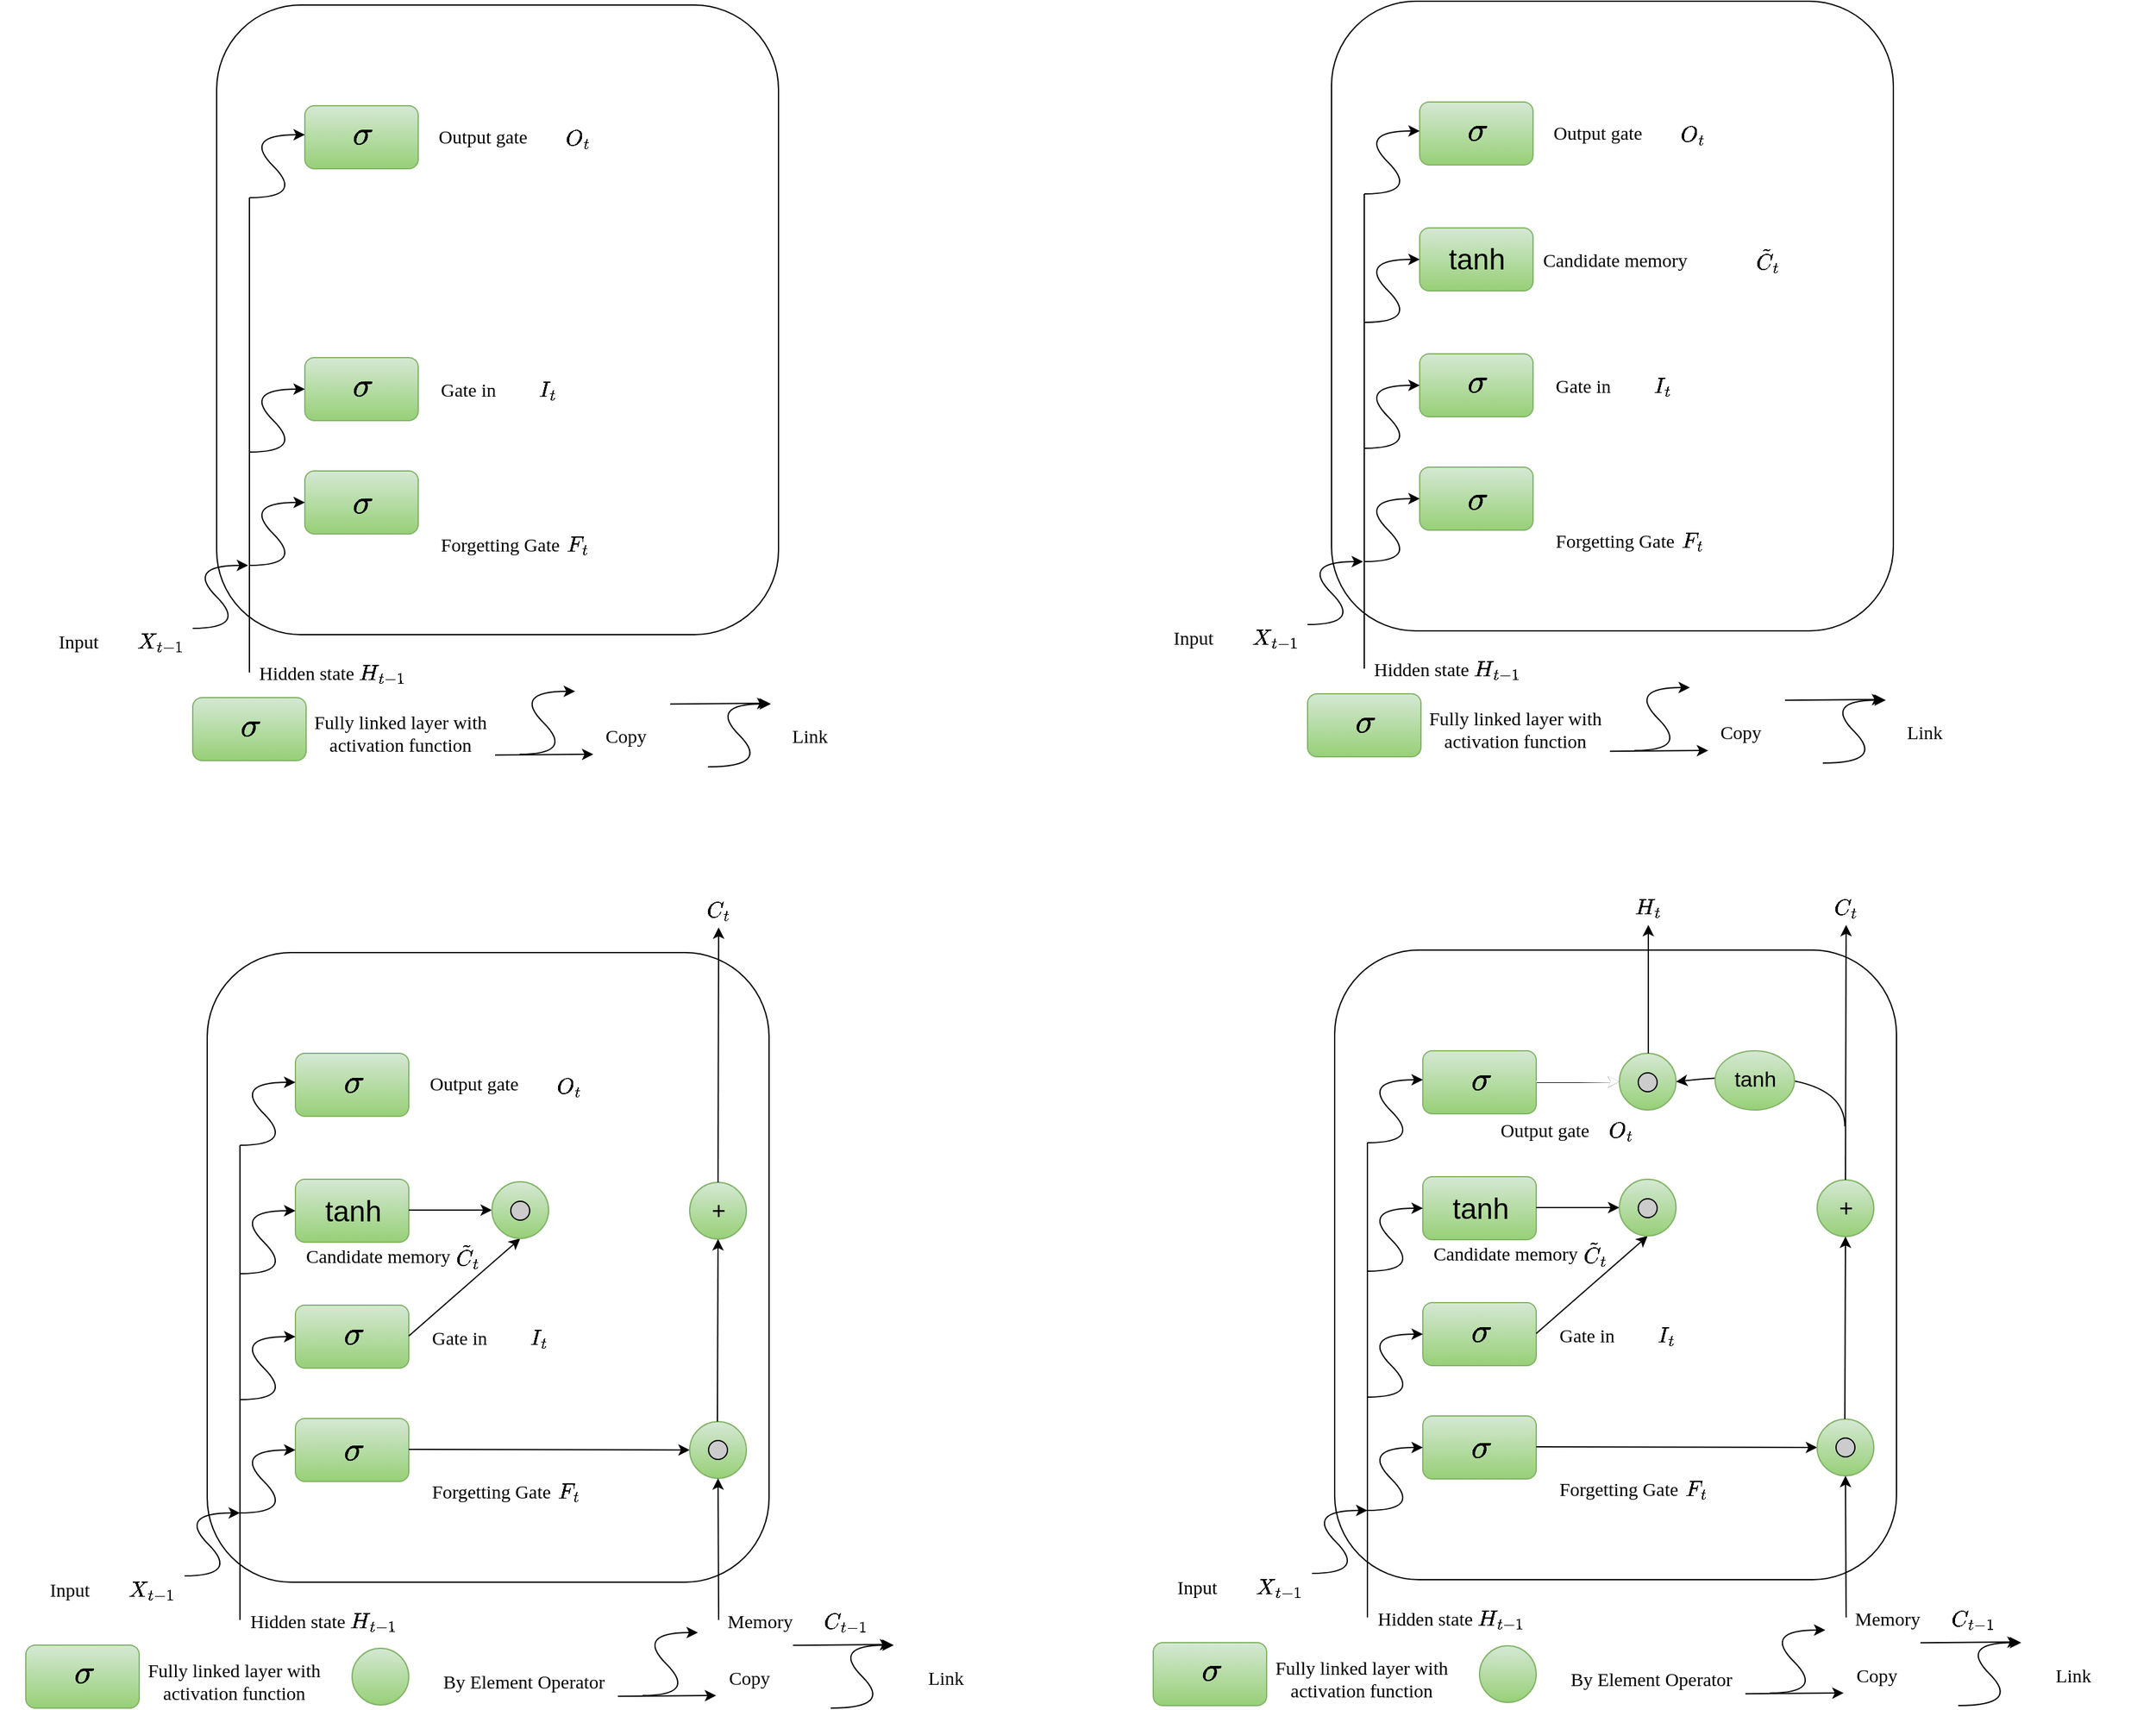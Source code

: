 <mxfile version="12.2.4" pages="1"><diagram id="USOspkBIhdxJ2FjybAA6" name="Page-1"><mxGraphModel dx="976" dy="536" grid="1" gridSize="10" guides="1" tooltips="1" connect="1" arrows="1" fold="1" page="1" pageScale="10" pageWidth="850" pageHeight="1100" math="1" shadow="0"><root><mxCell id="0"/><mxCell id="1" parent="0"/><mxCell id="68" value="&#10;&lt;span style=&quot;font-family: monospace; font-size: 0px; font-style: normal; font-variant-ligatures: normal; font-variant-caps: normal; font-weight: 400; letter-spacing: normal; orphans: 2; text-align: start; text-indent: 0px; text-transform: none; widows: 2; word-spacing: 0px; -webkit-text-stroke-width: 0px; background-color: rgb(251, 251, 251); text-decoration-thickness: initial; text-decoration-style: initial; text-decoration-color: initial; float: none; display: inline !important;&quot;&gt;%3CmxGraphModel%3E%3Croot%3E%3CmxCell%20id%3D%220%22%2F%3E%3CmxCell%20id%3D%221%22%20parent%3D%220%22%2F%3E%3CmxCell%20id%3D%22%22%20value%3D%22%22%20style%3D%22endArrow%3Dclassic%3Bhtml%3D1%3Brounded%3D0%3BexitX%3D0.5%3BexitY%3D0%3BexitDx%3D0%3BexitDy%3D0%3BstrokeColor%3D%23FFFFFF%3B%22%20edge%3D%221%22%20parent%3D%221%22%3E%3CmxGeometry%20width%3D%2250%22%20height%3D%2250%22%20relative%3D%221%22%20as%3D%22geometry%22%32%32 E%3CmxPoint%20x%3D%22249%22%20y%3D%22360%22%20as%3D%22sourcePoint%22%2F%3E%3CmxPoint%20x%3D%22249%22%20y%3D%22310%22%20as%3D%22targetPoint%22%2F%3E%3C%2FmxGeometry%3E%3C%2FmxCell%3E%3C%2Froot%3E%3C%2FmxGraphModel%3E&lt;/span&gt;" style="rounded=1;whiteSpace=wrap;html=1;fillColor=#FFFFFF;direction=south;fontColor=#FFFFFF;" parent="1" vertex="1"><mxGeometry x="1277.5" y="1200.5" width="446" height="500" as="geometry"/></mxCell><mxCell id="70" value="" style="rounded=1;whiteSpace=wrap;html=1;fillColor=#d5e8d4;shadow=0;glass=0;strokeColor=#82b366;gradientColor=#97d077;" parent="1" vertex="1"><mxGeometry x="1347.5" y="1280.5" width="90" height="50" as="geometry"/></mxCell><mxCell id="71" value="&lt;p class=&quot;MsoNormal&quot;&gt;&lt;img src=&quot;file:///C:/Users/%E6%BD%98%E4%B9%90%E8%A8%80/AppData/Local/Temp/ksohtml9664/wps1.jpg&quot; height=&quot;20&quot; width=&quot;8&quot;&gt;&lt;/p&gt;" style="rounded=1;whiteSpace=wrap;html=1;fillColor=#d5e8d4;shadow=0;glass=0;gradientColor=#97d077;strokeColor=#82b366;" parent="1" vertex="1"><mxGeometry x="1133.5" y="1750.5" width="90" height="50" as="geometry"/></mxCell><mxCell id="72" value="" style="rounded=1;whiteSpace=wrap;html=1;fillColor=#d5e8d4;shadow=0;glass=0;strokeColor=#82b366;gradientColor=#97d077;" parent="1" vertex="1"><mxGeometry x="1347.5" y="1380.5" width="90" height="50" as="geometry"/></mxCell><mxCell id="73" value="" style="rounded=1;whiteSpace=wrap;html=1;fillColor=#d5e8d4;shadow=0;glass=0;gradientColor=#97d077;strokeColor=#82b366;" parent="1" vertex="1"><mxGeometry x="1347.5" y="1480.5" width="90" height="50" as="geometry"/></mxCell><mxCell id="74" value="" style="rounded=1;whiteSpace=wrap;html=1;fillColor=#d5e8d4;shadow=0;glass=0;gradientColor=#97d077;strokeColor=#82b366;" parent="1" vertex="1"><mxGeometry x="1347.5" y="1570.5" width="90" height="50" as="geometry"/></mxCell><mxCell id="76" value="" style="curved=1;endArrow=classic;html=1;rounded=0;strokeColor=#000000;fontColor=#FFFFFF;" parent="1" edge="1"><mxGeometry width="50" height="50" relative="1" as="geometry"><mxPoint x="1303.5" y="1353.5" as="sourcePoint"/><mxPoint x="1347.5" y="1303.5" as="targetPoint"/><Array as="points"><mxPoint x="1347.5" y="1353.5"/><mxPoint x="1297.5" y="1303.5"/></Array></mxGeometry></mxCell><mxCell id="77" value="" style="curved=1;endArrow=classic;html=1;rounded=0;strokeColor=#000000;fontColor=#FFFFFF;" parent="1" edge="1"><mxGeometry width="50" height="50" relative="1" as="geometry"><mxPoint x="1303.5" y="1455.5" as="sourcePoint"/><mxPoint x="1347.5" y="1405.5" as="targetPoint"/><Array as="points"><mxPoint x="1347.5" y="1455.5"/><mxPoint x="1297.5" y="1405.5"/></Array></mxGeometry></mxCell><mxCell id="78" value="" style="curved=1;endArrow=classic;html=1;rounded=0;strokeColor=#000000;fontColor=#FFFFFF;" parent="1" edge="1"><mxGeometry width="50" height="50" relative="1" as="geometry"><mxPoint x="1303.5" y="1555.5" as="sourcePoint"/><mxPoint x="1347.5" y="1505.5" as="targetPoint"/><Array as="points"><mxPoint x="1347.5" y="1555.5"/><mxPoint x="1297.5" y="1505.5"/></Array></mxGeometry></mxCell><mxCell id="81" value="" style="endArrow=classic;html=1;rounded=0;strokeColor=#000000;entryX=0;entryY=0.5;entryDx=0;entryDy=0;labelBackgroundColor=#000000;fontColor=#FFFFFF;" parent="1" target="106" edge="1"><mxGeometry width="50" height="50" relative="1" as="geometry"><mxPoint x="1437.5" y="1405" as="sourcePoint"/><mxPoint x="1487.5" y="1405" as="targetPoint"/></mxGeometry></mxCell><mxCell id="82" value="" style="endArrow=classic;html=1;rounded=0;strokeColor=#000000;entryX=0.5;entryY=1;entryDx=0;entryDy=0;fontColor=#FFFFFF;" parent="1" target="106" edge="1"><mxGeometry width="50" height="50" relative="1" as="geometry"><mxPoint x="1437.5" y="1505" as="sourcePoint"/><mxPoint x="1487.5" y="1505" as="targetPoint"/></mxGeometry></mxCell><mxCell id="83" value="" style="endArrow=classic;html=1;rounded=0;strokeColor=#000000;entryX=0;entryY=0.5;entryDx=0;entryDy=0;labelBackgroundColor=#000000;fontColor=#FFFFFF;" parent="1" target="101" edge="1"><mxGeometry width="50" height="50" relative="1" as="geometry"><mxPoint x="1437.5" y="1595" as="sourcePoint"/><mxPoint x="1487.5" y="1595" as="targetPoint"/></mxGeometry></mxCell><mxCell id="84" value="&lt;p class=&quot;MsoNormal&quot;&gt;&lt;font&gt;&lt;img src=&quot;file:///C:/Users/%E6%BD%98%E4%B9%90%E8%A8%80/AppData/Local/Temp/ksohtml9664/wps1.jpg&quot; height=&quot;20&quot; width=&quot;8&quot;&gt;&lt;/font&gt;&lt;/p&gt;" style="text;html=1;align=center;verticalAlign=middle;resizable=0;points=[];autosize=1;strokeColor=none;fillColor=none;fontColor=#FFFFFF;" parent="1" vertex="1"><mxGeometry x="1284.5" y="1733.5" width="30" height="60" as="geometry"/></mxCell><mxCell id="85" value="&lt;p class=&quot;MsoNormal&quot;&gt;&lt;img src=&quot;file:///C:/Users/%E6%BD%98%E4%B9%90%E8%A8%80/AppData/Local/Temp/ksohtml9664/wps2.jpg&quot; height=&quot;20&quot; width=&quot;8&quot;&gt;&lt;/p&gt;" style="text;html=1;align=center;verticalAlign=middle;resizable=0;points=[];autosize=1;strokeColor=none;fillColor=none;fontColor=#FFFFFF;" parent="1" vertex="1"><mxGeometry x="1483.5" y="1590.5" width="30" height="60" as="geometry"/></mxCell><mxCell id="87" value="&lt;font face=&quot;Times New Roman&quot; style=&quot;font-size: 15px&quot; color=&quot;#000000&quot;&gt;Copy&lt;/font&gt;" style="text;html=1;strokeColor=none;fillColor=none;align=center;verticalAlign=middle;whiteSpace=wrap;rounded=0;fontColor=#FFFFFF;" parent="1" vertex="1"><mxGeometry x="1642.5" y="1760.5" width="130" height="30" as="geometry"/></mxCell><mxCell id="88" value="" style="endArrow=classic;html=1;rounded=0;strokeColor=#000000;exitX=-0.1;exitY=0.794;exitDx=0;exitDy=0;exitPerimeter=0;labelBackgroundColor=#FFFFFF;fontColor=#FFFFFF;" parent="1" edge="1"><mxGeometry width="50" height="50" relative="1" as="geometry"><mxPoint x="1603.5" y="1791.14" as="sourcePoint"/><mxPoint x="1681.5" y="1790.5" as="targetPoint"/></mxGeometry></mxCell><mxCell id="90" value="&lt;font face=&quot;Times New Roman&quot; style=&quot;font-size: 15px&quot; color=&quot;#000000&quot;&gt;Fully linked layer with activation function&lt;/font&gt;" style="text;html=1;strokeColor=none;fillColor=none;align=center;verticalAlign=middle;whiteSpace=wrap;rounded=0;fontColor=#FFFFFF;" parent="1" vertex="1"><mxGeometry x="1223.5" y="1763.5" width="150" height="30" as="geometry"/></mxCell><mxCell id="91" value="" style="endArrow=classic;html=1;rounded=0;strokeColor=#000000;exitX=-0.1;exitY=0.794;exitDx=0;exitDy=0;exitPerimeter=0;labelBackgroundColor=#000000;fontColor=#FFFFFF;" parent="1" edge="1"><mxGeometry width="50" height="50" relative="1" as="geometry"><mxPoint x="1742.5" y="1750.64" as="sourcePoint"/><mxPoint x="1820.5" y="1750" as="targetPoint"/></mxGeometry></mxCell><mxCell id="92" value="" style="curved=1;endArrow=classic;html=1;rounded=0;strokeColor=#000000;labelBackgroundColor=#000000;fontColor=#FFFFFF;" parent="1" edge="1"><mxGeometry width="50" height="50" relative="1" as="geometry"><mxPoint x="1772.5" y="1800.5" as="sourcePoint"/><mxPoint x="1822.5" y="1750.5" as="targetPoint"/><Array as="points"><mxPoint x="1822.5" y="1800.5"/><mxPoint x="1772.5" y="1750.5"/></Array></mxGeometry></mxCell><mxCell id="93" value="&lt;font style=&quot;font-size: 23px&quot; color=&quot;#000000&quot;&gt;$$\sigma$$&lt;/font&gt;" style="text;html=1;align=center;verticalAlign=middle;resizable=0;points=[];autosize=1;strokeColor=none;fillColor=none;fontColor=#FFFFFF;" parent="1" vertex="1"><mxGeometry x="1113.5" y="1763" width="130" height="20" as="geometry"/></mxCell><mxCell id="94" value="&lt;span style=&quot;font-family: &amp;#34;helvetica&amp;#34; ; font-size: 23px ; font-style: normal ; font-weight: 400 ; letter-spacing: normal ; text-align: center ; text-indent: 0px ; text-transform: none ; word-spacing: 0px ; background-color: rgb(251 , 251 , 251) ; float: none ; display: inline&quot;&gt;&lt;font color=&quot;#000000&quot;&gt;$$\sigma$$&lt;/font&gt;&lt;/span&gt;" style="text;whiteSpace=wrap;html=1;fontColor=#FFFFFF;" parent="1" vertex="1"><mxGeometry x="1383.5" y="1553" width="90" height="20" as="geometry"/></mxCell><mxCell id="95" value="&lt;span style=&quot;font-family: &amp;#34;helvetica&amp;#34; ; font-size: 23px ; font-style: normal ; font-weight: 400 ; letter-spacing: normal ; text-align: center ; text-indent: 0px ; text-transform: none ; word-spacing: 0px ; background-color: rgb(251 , 251 , 251) ; float: none ; display: inline&quot;&gt;&lt;font color=&quot;#000000&quot;&gt;$$\sigma$$&lt;/font&gt;&lt;/span&gt;" style="text;whiteSpace=wrap;html=1;fontColor=#FFFFFF;" parent="1" vertex="1"><mxGeometry x="1383.5" y="1460.5" width="80" height="20" as="geometry"/></mxCell><mxCell id="96" value="&lt;span style=&quot;font-family: &amp;#34;helvetica&amp;#34; ; font-size: 23px ; font-style: normal ; font-weight: 400 ; letter-spacing: normal ; text-align: center ; text-indent: 0px ; text-transform: none ; word-spacing: 0px ; background-color: rgb(251 , 251 , 251) ; float: none ; display: inline&quot;&gt;&lt;font color=&quot;#000000&quot;&gt;$$\sigma$$&lt;/font&gt;&lt;/span&gt;" style="text;whiteSpace=wrap;html=1;fontColor=#FFFFFF;" parent="1" vertex="1"><mxGeometry x="1383.5" y="1260.5" width="120" height="10" as="geometry"/></mxCell><mxCell id="97" value="&lt;font style=&quot;font-size: 23px&quot; color=&quot;#000000&quot;&gt;tanh&lt;/font&gt;" style="text;html=1;align=center;verticalAlign=middle;resizable=0;points=[];autosize=1;strokeColor=none;fillColor=none;fontColor=#FFFFFF;" parent="1" vertex="1"><mxGeometry x="1362.5" y="1395.5" width="60" height="20" as="geometry"/></mxCell><mxCell id="98" value="&lt;font face=&quot;Times New Roman&quot; style=&quot;font-size: 15px&quot; color=&quot;#000000&quot;&gt;Link&lt;/font&gt;" style="text;html=1;strokeColor=none;fillColor=none;align=center;verticalAlign=middle;whiteSpace=wrap;rounded=0;fontColor=#FFFFFF;" parent="1" vertex="1"><mxGeometry x="1798.5" y="1760.5" width="130" height="30" as="geometry"/></mxCell><mxCell id="99" value="" style="ellipse;whiteSpace=wrap;html=1;aspect=fixed;fillColor=#d5e8d4;shadow=0;gradientColor=#97d077;strokeColor=#82b366;" parent="1" vertex="1"><mxGeometry x="1392.5" y="1753" width="45" height="45" as="geometry"/></mxCell><mxCell id="100" value="&lt;font style=&quot;font-size: 15px&quot; face=&quot;Times New Roman&quot; color=&quot;#000000&quot;&gt;By Element Operator&lt;/font&gt;" style="text;html=1;strokeColor=none;fillColor=none;align=center;verticalAlign=middle;whiteSpace=wrap;rounded=0;fontColor=#FFFFFF;" parent="1" vertex="1"><mxGeometry x="1453.5" y="1763.5" width="150" height="30" as="geometry"/></mxCell><mxCell id="101" value="" style="ellipse;whiteSpace=wrap;html=1;aspect=fixed;fillColor=#d5e8d4;shadow=0;gradientColor=#97d077;strokeColor=#82b366;" parent="1" vertex="1"><mxGeometry x="1660.5" y="1573" width="45" height="45" as="geometry"/></mxCell><mxCell id="102" value="" style="endArrow=classic;html=1;rounded=0;strokeColor=#000000;entryX=0.5;entryY=1;entryDx=0;entryDy=0;labelBackgroundColor=#000000;fontColor=#FFFFFF;" parent="1" target="101" edge="1"><mxGeometry width="50" height="50" relative="1" as="geometry"><mxPoint x="1683.5" y="1730.5" as="sourcePoint"/><mxPoint x="1683.5" y="1630.5" as="targetPoint"/></mxGeometry></mxCell><mxCell id="103" value="&lt;font style=&quot;font-size: 19px&quot; color=&quot;#000000&quot;&gt;+&lt;/font&gt;" style="ellipse;whiteSpace=wrap;html=1;aspect=fixed;fillColor=#d5e8d4;shadow=0;gradientColor=#97d077;strokeColor=#82b366;" parent="1" vertex="1"><mxGeometry x="1660.5" y="1383" width="45" height="45" as="geometry"/></mxCell><mxCell id="104" value="" style="endArrow=classic;html=1;rounded=0;strokeColor=#000000;entryX=0.5;entryY=1;entryDx=0;entryDy=0;labelBackgroundColor=#000000;fontColor=#FFFFFF;" parent="1" target="103" edge="1"><mxGeometry width="50" height="50" relative="1" as="geometry"><mxPoint x="1682.5" y="1573" as="sourcePoint"/><mxPoint x="1683.5" y="1483" as="targetPoint"/></mxGeometry></mxCell><mxCell id="105" value="" style="endArrow=classic;html=1;rounded=0;strokeColor=#000000;exitX=0.5;exitY=0;exitDx=0;exitDy=0;labelBackgroundColor=#000000;fontColor=#FFFFFF;" parent="1" source="103" edge="1"><mxGeometry width="50" height="50" relative="1" as="geometry"><mxPoint x="1683.5" y="1360.5" as="sourcePoint"/><mxPoint x="1683.5" y="1180.5" as="targetPoint"/></mxGeometry></mxCell><mxCell id="106" value="" style="ellipse;whiteSpace=wrap;html=1;aspect=fixed;fillColor=#d5e8d4;shadow=0;gradientColor=#97d077;strokeColor=#82b366;" parent="1" vertex="1"><mxGeometry x="1503.5" y="1382.5" width="45" height="45" as="geometry"/></mxCell><mxCell id="108" value="" style="endArrow=none;html=1;rounded=0;strokeColor=#000000;fontColor=#FFFFFF;" parent="1" edge="1"><mxGeometry width="50" height="50" relative="1" as="geometry"><mxPoint x="1303.5" y="1730.5" as="sourcePoint"/><mxPoint x="1303.5" y="1353.5" as="targetPoint"/></mxGeometry></mxCell><mxCell id="112" value="" style="ellipse;whiteSpace=wrap;html=1;aspect=fixed;fillColor=#CCCCCC;fontColor=#FFFFFF;" parent="1" vertex="1"><mxGeometry x="1675.5" y="1588" width="15" height="15" as="geometry"/></mxCell><mxCell id="113" value="" style="ellipse;whiteSpace=wrap;html=1;aspect=fixed;fillColor=#CCCCCC;fontColor=#FFFFFF;" parent="1" vertex="1"><mxGeometry x="1518.5" y="1398" width="15" height="15" as="geometry"/></mxCell><mxCell id="115" value="&lt;font face=&quot;Times New Roman&quot; style=&quot;font-size: 15px&quot; color=&quot;#000000&quot;&gt;Input&lt;/font&gt;" style="text;html=1;align=center;verticalAlign=middle;resizable=0;points=[];autosize=1;strokeColor=none;fillColor=none;fontColor=#FFFFFF;" parent="1" vertex="1"><mxGeometry x="1142.5" y="1695.5" width="50" height="20" as="geometry"/></mxCell><mxCell id="116" value="&lt;font face=&quot;Times New Roman&quot; style=&quot;font-size: 15px&quot; color=&quot;#000000&quot;&gt;Hidden state&lt;/font&gt;" style="text;html=1;align=center;verticalAlign=middle;resizable=0;points=[];autosize=1;strokeColor=none;fillColor=none;fontColor=#FFFFFF;" parent="1" vertex="1"><mxGeometry x="1303.5" y="1720.5" width="90" height="20" as="geometry"/></mxCell><mxCell id="117" value="&lt;font face=&quot;Times New Roman&quot; style=&quot;font-size: 15px&quot; color=&quot;#000000&quot;&gt;Memory&lt;/font&gt;" style="text;html=1;align=center;verticalAlign=middle;resizable=0;points=[];autosize=1;strokeColor=none;fillColor=none;fontColor=#FFFFFF;" parent="1" vertex="1"><mxGeometry x="1680.5" y="1720.5" width="70" height="20" as="geometry"/></mxCell><mxCell id="118" value="Gate in" style="text;whiteSpace=wrap;fontSize=15;fontColor=#000000;fontFamily=Times New Roman;" parent="1" vertex="1"><mxGeometry x="1453.5" y="1490.5" width="120" height="40" as="geometry"/></mxCell><mxCell id="119" value="Forgetting Gate" style="text;whiteSpace=wrap;fontSize=15;fontColor=#000000;fontFamily=Times New Roman;" parent="1" vertex="1"><mxGeometry x="1453.5" y="1613" width="120" height="40" as="geometry"/></mxCell><mxCell id="120" value="Candidate memory" style="text;whiteSpace=wrap;fontFamily=Times New Roman;fontSize=15;fontColor=#000000;" parent="1" vertex="1"><mxGeometry x="1353.5" y="1425.5" width="130" height="40" as="geometry"/></mxCell><mxCell id="121" value="&lt;font face=&quot;Times New Roman&quot; style=&quot;font-size: 15px&quot; color=&quot;#000000&quot;&gt;Output gate&lt;/font&gt;" style="text;html=1;align=center;verticalAlign=middle;resizable=0;points=[];autosize=1;strokeColor=none;fillColor=none;fontColor=#FFFFFF;" parent="1" vertex="1"><mxGeometry x="1443.5" y="1294" width="90" height="20" as="geometry"/></mxCell><mxCell id="122" value="&lt;div&gt;&lt;br&gt;&lt;/div&gt;" style="text;html=1;align=center;verticalAlign=middle;resizable=0;points=[];autosize=1;strokeColor=none;fillColor=none;fontColor=#FFFFFF;" parent="1" vertex="1"><mxGeometry x="1143.5" y="1588.5" width="20" height="30" as="geometry"/></mxCell><mxCell id="123" value="&lt;div style=&quot;font-size: 15px&quot;&gt;&lt;font style=&quot;font-size: 15px&quot; color=&quot;#000000&quot;&gt;$$X_{t-1}$$&lt;/font&gt;&lt;/div&gt;&lt;div style=&quot;font-size: 15px&quot;&gt;&lt;br&gt;&lt;/div&gt;" style="text;html=1;align=center;verticalAlign=middle;resizable=0;points=[];autosize=1;strokeColor=none;fillColor=none;fontColor=#FFFFFF;" parent="1" vertex="1"><mxGeometry x="1187.5" y="1700.5" width="90" height="30" as="geometry"/></mxCell><mxCell id="124" value="&lt;div style=&quot;font-size: 15px&quot;&gt;&lt;font style=&quot;font-size: 15px&quot; color=&quot;#000000&quot;&gt;$$H_{t-1}$$&lt;/font&gt;&lt;/div&gt;&lt;div style=&quot;font-size: 15px&quot;&gt;&lt;br&gt;&lt;/div&gt;" style="text;html=1;align=center;verticalAlign=middle;resizable=0;points=[];autosize=1;strokeColor=none;fillColor=none;fontColor=#FFFFFF;" parent="1" vertex="1"><mxGeometry x="1358.5" y="1725.5" width="100" height="30" as="geometry"/></mxCell><mxCell id="125" value="&lt;div style=&quot;font-size: 15px&quot;&gt;&lt;font style=&quot;font-size: 15px&quot; color=&quot;#000000&quot;&gt;$$C_{t-1}$$&lt;/font&gt;&lt;/div&gt;&lt;div style=&quot;font-size: 15px&quot;&gt;&lt;br&gt;&lt;/div&gt;" style="text;html=1;align=center;verticalAlign=middle;resizable=0;points=[];autosize=1;strokeColor=none;fillColor=none;fontColor=#FFFFFF;" parent="1" vertex="1"><mxGeometry x="1733.5" y="1725.5" width="100" height="30" as="geometry"/></mxCell><mxCell id="126" value="&lt;div style=&quot;font-size: 15px&quot;&gt;&lt;font style=&quot;font-size: 15px&quot; color=&quot;#000000&quot;&gt;$$F_{t}$$&lt;/font&gt;&lt;/div&gt;&lt;div style=&quot;font-size: 15px&quot;&gt;&lt;br&gt;&lt;/div&gt;" style="text;html=1;align=center;verticalAlign=middle;resizable=0;points=[];autosize=1;strokeColor=none;fillColor=none;fontColor=#FFFFFF;" parent="1" vertex="1"><mxGeometry x="1523.5" y="1623" width="80" height="30" as="geometry"/></mxCell><mxCell id="127" value="&lt;div style=&quot;font-size: 15px&quot;&gt;&lt;font style=&quot;font-size: 15px&quot; color=&quot;#000000&quot;&gt;$$I_{t}$$&lt;/font&gt;&lt;/div&gt;&lt;div style=&quot;font-size: 15px&quot;&gt;&lt;br&gt;&lt;/div&gt;" style="text;html=1;align=center;verticalAlign=middle;resizable=0;points=[];autosize=1;strokeColor=none;fillColor=none;fontColor=#FFFFFF;" parent="1" vertex="1"><mxGeometry x="1499.5" y="1500.5" width="80" height="30" as="geometry"/></mxCell><mxCell id="128" value="&lt;div style=&quot;font-size: 15px&quot;&gt;&lt;font style=&quot;font-size: 15px&quot; color=&quot;#000000&quot;&gt;$$O_{t}$$&lt;/font&gt;&lt;/div&gt;&lt;div style=&quot;font-size: 15px&quot;&gt;&lt;br&gt;&lt;/div&gt;" style="text;html=1;align=center;verticalAlign=middle;resizable=0;points=[];autosize=1;strokeColor=none;fillColor=none;fontColor=#FFFFFF;" parent="1" vertex="1"><mxGeometry x="1523.5" y="1300.5" width="80" height="30" as="geometry"/></mxCell><mxCell id="129" value="&lt;div style=&quot;font-size: 15px&quot;&gt;&lt;font style=&quot;font-size: 15px&quot; color=&quot;#000000&quot;&gt;$$C_{t}$$&lt;/font&gt;&lt;/div&gt;&lt;div style=&quot;font-size: 15px&quot;&gt;&lt;br&gt;&lt;/div&gt;" style="text;html=1;align=center;verticalAlign=middle;resizable=0;points=[];autosize=1;strokeColor=none;fillColor=none;fontColor=#FFFFFF;" parent="1" vertex="1"><mxGeometry x="1643" y="1160.5" width="80" height="30" as="geometry"/></mxCell><mxCell id="131" value="&lt;div style=&quot;font-size: 15px&quot;&gt;&lt;font style=&quot;font-size: 15px&quot; color=&quot;#000000&quot;&gt;$$\tilde{C}_{t}$$&lt;/font&gt;&lt;/div&gt;&lt;div style=&quot;font-size: 15px&quot;&gt;&lt;br&gt;&lt;/div&gt;" style="text;html=1;align=center;verticalAlign=middle;resizable=0;points=[];autosize=1;strokeColor=none;fillColor=none;fontColor=#FFFFFF;" parent="1" vertex="1"><mxGeometry x="1423.5" y="1435.5" width="120" height="30" as="geometry"/></mxCell><mxCell id="139" value="" style="curved=1;endArrow=classic;html=1;rounded=0;strokeColor=#000000;fontColor=#FFFFFF;" parent="1" edge="1"><mxGeometry width="50" height="50" relative="1" as="geometry"><mxPoint x="1303.5" y="1645.5" as="sourcePoint"/><mxPoint x="1347.5" y="1595.5" as="targetPoint"/><Array as="points"><mxPoint x="1347.5" y="1645.5"/><mxPoint x="1297.5" y="1595.5"/></Array></mxGeometry></mxCell><mxCell id="140" value="" style="curved=1;endArrow=classic;html=1;rounded=0;strokeColor=#000000;fontColor=#FFFFFF;" parent="1" edge="1"><mxGeometry width="50" height="50" relative="1" as="geometry"><mxPoint x="1623" y="1790.5" as="sourcePoint"/><mxPoint x="1667" y="1740.5" as="targetPoint"/><Array as="points"><mxPoint x="1667" y="1790.5"/><mxPoint x="1617" y="1740.5"/></Array></mxGeometry></mxCell><mxCell id="141" value="" style="curved=1;endArrow=classic;html=1;rounded=0;strokeColor=#000000;fontColor=#FFFFFF;" parent="1" edge="1"><mxGeometry width="50" height="50" relative="1" as="geometry"><mxPoint x="1259.5" y="1695.5" as="sourcePoint"/><mxPoint x="1303.5" y="1645.5" as="targetPoint"/><Array as="points"><mxPoint x="1303.5" y="1695.5"/><mxPoint x="1253.5" y="1645.5"/></Array></mxGeometry></mxCell><mxCell id="142" value="&#10;&lt;span style=&quot;font-family: monospace; font-size: 0px; font-style: normal; font-variant-ligatures: normal; font-variant-caps: normal; font-weight: 400; letter-spacing: normal; orphans: 2; text-align: start; text-indent: 0px; text-transform: none; widows: 2; word-spacing: 0px; -webkit-text-stroke-width: 0px; background-color: rgb(251, 251, 251); text-decoration-thickness: initial; text-decoration-style: initial; text-decoration-color: initial; float: none; display: inline !important;&quot;&gt;%3CmxGraphModel%3E%3Croot%3E%3CmxCell%20id%3D%220%22%2F%3E%3CmxCell%20id%3D%221%22%20parent%3D%220%22%2F%3E%3CmxCell%20id%3D%22%22%20value%3D%22%22%20style%3D%22endArrow%3Dclassic%3Bhtml%3D1%3Brounded%3D0%3BexitX%3D0.5%3BexitY%3D0%3BexitDx%3D0%3BexitDy%3D0%3BstrokeColor%3D%23FFFFFF%3B%22%20edge%3D%221%22%20parent%3D%221%22%3E%3CmxGeometry%20width%3D%2250%22%20height%3D%2250%22%20relative%3D%221%22%20as%3D%22geometry%22%32%32 E%3CmxPoint%20x%3D%22249%22%20y%3D%22360%22%20as%3D%22sourcePoint%22%2F%3E%3CmxPoint%20x%3D%22249%22%20y%3D%22310%22%20as%3D%22targetPoint%22%2F%3E%3C%2FmxGeometry%3E%3C%2FmxCell%3E%3C%2Froot%3E%3C%2FmxGraphModel%3E&lt;/span&gt;" style="rounded=1;whiteSpace=wrap;html=1;fillColor=#FFFFFF;direction=south;fontColor=#FFFFFF;" parent="1" vertex="1"><mxGeometry x="2170" y="445" width="446" height="500" as="geometry"/></mxCell><mxCell id="143" value="" style="rounded=1;whiteSpace=wrap;html=1;fillColor=#d5e8d4;shadow=0;glass=0;strokeColor=#82b366;gradientColor=#97d077;" parent="1" vertex="1"><mxGeometry x="2240" y="525" width="90" height="50" as="geometry"/></mxCell><mxCell id="144" value="&lt;p class=&quot;MsoNormal&quot;&gt;&lt;img src=&quot;file:///C:/Users/%E6%BD%98%E4%B9%90%E8%A8%80/AppData/Local/Temp/ksohtml9664/wps1.jpg&quot; height=&quot;20&quot; width=&quot;8&quot;&gt;&lt;/p&gt;" style="rounded=1;whiteSpace=wrap;html=1;fillColor=#d5e8d4;shadow=0;glass=0;gradientColor=#97d077;strokeColor=#82b366;" parent="1" vertex="1"><mxGeometry x="2151" y="995" width="90" height="50" as="geometry"/></mxCell><mxCell id="145" value="" style="rounded=1;whiteSpace=wrap;html=1;fillColor=#d5e8d4;shadow=0;glass=0;strokeColor=#82b366;gradientColor=#97d077;" parent="1" vertex="1"><mxGeometry x="2240" y="625" width="90" height="50" as="geometry"/></mxCell><mxCell id="146" value="" style="rounded=1;whiteSpace=wrap;html=1;fillColor=#d5e8d4;shadow=0;glass=0;gradientColor=#97d077;strokeColor=#82b366;" parent="1" vertex="1"><mxGeometry x="2240" y="725" width="90" height="50" as="geometry"/></mxCell><mxCell id="147" value="" style="rounded=1;whiteSpace=wrap;html=1;fillColor=#d5e8d4;shadow=0;glass=0;gradientColor=#97d077;strokeColor=#82b366;" parent="1" vertex="1"><mxGeometry x="2240" y="815" width="90" height="50" as="geometry"/></mxCell><mxCell id="148" value="" style="curved=1;endArrow=classic;html=1;rounded=0;strokeColor=#000000;fontColor=#FFFFFF;" parent="1" edge="1"><mxGeometry width="50" height="50" relative="1" as="geometry"><mxPoint x="2196" y="598" as="sourcePoint"/><mxPoint x="2240" y="548" as="targetPoint"/><Array as="points"><mxPoint x="2240" y="598"/><mxPoint x="2190" y="548"/></Array></mxGeometry></mxCell><mxCell id="149" value="" style="curved=1;endArrow=classic;html=1;rounded=0;strokeColor=#000000;fontColor=#FFFFFF;" parent="1" edge="1"><mxGeometry width="50" height="50" relative="1" as="geometry"><mxPoint x="2196" y="700" as="sourcePoint"/><mxPoint x="2240" y="650" as="targetPoint"/><Array as="points"><mxPoint x="2240" y="700"/><mxPoint x="2190" y="650"/></Array></mxGeometry></mxCell><mxCell id="150" value="" style="curved=1;endArrow=classic;html=1;rounded=0;strokeColor=#000000;fontColor=#FFFFFF;" parent="1" edge="1"><mxGeometry width="50" height="50" relative="1" as="geometry"><mxPoint x="2196" y="800" as="sourcePoint"/><mxPoint x="2240" y="750" as="targetPoint"/><Array as="points"><mxPoint x="2240" y="800"/><mxPoint x="2190" y="750"/></Array></mxGeometry></mxCell><mxCell id="151" value="&lt;p class=&quot;MsoNormal&quot;&gt;&lt;font&gt;&lt;img src=&quot;file:///C:/Users/%E6%BD%98%E4%B9%90%E8%A8%80/AppData/Local/Temp/ksohtml9664/wps1.jpg&quot; height=&quot;20&quot; width=&quot;8&quot;&gt;&lt;/font&gt;&lt;/p&gt;" style="text;html=1;align=center;verticalAlign=middle;resizable=0;points=[];autosize=1;strokeColor=none;fillColor=none;fontColor=#FFFFFF;" parent="1" vertex="1"><mxGeometry x="2177" y="978" width="30" height="60" as="geometry"/></mxCell><mxCell id="152" value="&lt;p class=&quot;MsoNormal&quot;&gt;&lt;img src=&quot;file:///C:/Users/%E6%BD%98%E4%B9%90%E8%A8%80/AppData/Local/Temp/ksohtml9664/wps2.jpg&quot; height=&quot;20&quot; width=&quot;8&quot;&gt;&lt;/p&gt;" style="text;html=1;align=center;verticalAlign=middle;resizable=0;points=[];autosize=1;strokeColor=none;fillColor=none;fontColor=#FFFFFF;" parent="1" vertex="1"><mxGeometry x="2376" y="835" width="30" height="60" as="geometry"/></mxCell><mxCell id="153" value="&lt;font face=&quot;Times New Roman&quot; style=&quot;font-size: 15px&quot; color=&quot;#000000&quot;&gt;Copy&lt;/font&gt;" style="text;html=1;strokeColor=none;fillColor=none;align=center;verticalAlign=middle;whiteSpace=wrap;rounded=0;fontColor=#FFFFFF;" parent="1" vertex="1"><mxGeometry x="2430" y="1010" width="130" height="30" as="geometry"/></mxCell><mxCell id="154" value="" style="endArrow=classic;html=1;rounded=0;strokeColor=#000000;exitX=-0.1;exitY=0.794;exitDx=0;exitDy=0;exitPerimeter=0;labelBackgroundColor=#FFFFFF;fontColor=#FFFFFF;" parent="1" edge="1"><mxGeometry width="50" height="50" relative="1" as="geometry"><mxPoint x="2391" y="1040.64" as="sourcePoint"/><mxPoint x="2469" y="1040" as="targetPoint"/></mxGeometry></mxCell><mxCell id="155" value="&lt;font face=&quot;Times New Roman&quot; style=&quot;font-size: 15px&quot; color=&quot;#000000&quot;&gt;Fully linked layer with activation function&lt;/font&gt;" style="text;html=1;strokeColor=none;fillColor=none;align=center;verticalAlign=middle;whiteSpace=wrap;rounded=0;fontColor=#FFFFFF;" parent="1" vertex="1"><mxGeometry x="2241" y="1008" width="150" height="30" as="geometry"/></mxCell><mxCell id="156" value="" style="endArrow=classic;html=1;rounded=0;strokeColor=#000000;exitX=-0.1;exitY=0.794;exitDx=0;exitDy=0;exitPerimeter=0;labelBackgroundColor=#000000;fontColor=#FFFFFF;" parent="1" edge="1"><mxGeometry width="50" height="50" relative="1" as="geometry"><mxPoint x="2530" y="1000.14" as="sourcePoint"/><mxPoint x="2608" y="999.5" as="targetPoint"/></mxGeometry></mxCell><mxCell id="157" value="" style="curved=1;endArrow=classic;html=1;rounded=0;strokeColor=#000000;labelBackgroundColor=#000000;fontColor=#FFFFFF;" parent="1" edge="1"><mxGeometry width="50" height="50" relative="1" as="geometry"><mxPoint x="2560" y="1050" as="sourcePoint"/><mxPoint x="2610" y="1000" as="targetPoint"/><Array as="points"><mxPoint x="2610" y="1050"/><mxPoint x="2560" y="1000"/></Array></mxGeometry></mxCell><mxCell id="158" value="&lt;font style=&quot;font-size: 23px&quot; color=&quot;#000000&quot;&gt;$$\sigma$$&lt;/font&gt;" style="text;html=1;align=center;verticalAlign=middle;resizable=0;points=[];autosize=1;strokeColor=none;fillColor=none;fontColor=#FFFFFF;" parent="1" vertex="1"><mxGeometry x="2131" y="1007.5" width="130" height="20" as="geometry"/></mxCell><mxCell id="159" value="&lt;span style=&quot;font-family: &amp;#34;helvetica&amp;#34; ; font-size: 23px ; font-style: normal ; font-weight: 400 ; letter-spacing: normal ; text-align: center ; text-indent: 0px ; text-transform: none ; word-spacing: 0px ; background-color: rgb(251 , 251 , 251) ; float: none ; display: inline&quot;&gt;&lt;font color=&quot;#000000&quot;&gt;$$\sigma$$&lt;/font&gt;&lt;/span&gt;" style="text;whiteSpace=wrap;html=1;fontColor=#FFFFFF;" parent="1" vertex="1"><mxGeometry x="2276" y="797.5" width="90" height="20" as="geometry"/></mxCell><mxCell id="160" value="&lt;span style=&quot;font-family: &amp;#34;helvetica&amp;#34; ; font-size: 23px ; font-style: normal ; font-weight: 400 ; letter-spacing: normal ; text-align: center ; text-indent: 0px ; text-transform: none ; word-spacing: 0px ; background-color: rgb(251 , 251 , 251) ; float: none ; display: inline&quot;&gt;&lt;font color=&quot;#000000&quot;&gt;$$\sigma$$&lt;/font&gt;&lt;/span&gt;" style="text;whiteSpace=wrap;html=1;fontColor=#FFFFFF;" parent="1" vertex="1"><mxGeometry x="2276" y="705" width="80" height="20" as="geometry"/></mxCell><mxCell id="161" value="&lt;span style=&quot;font-family: &amp;#34;helvetica&amp;#34; ; font-size: 23px ; font-style: normal ; font-weight: 400 ; letter-spacing: normal ; text-align: center ; text-indent: 0px ; text-transform: none ; word-spacing: 0px ; background-color: rgb(251 , 251 , 251) ; float: none ; display: inline&quot;&gt;&lt;font color=&quot;#000000&quot;&gt;$$\sigma$$&lt;/font&gt;&lt;/span&gt;" style="text;whiteSpace=wrap;html=1;fontColor=#FFFFFF;" parent="1" vertex="1"><mxGeometry x="2276" y="505" width="120" height="10" as="geometry"/></mxCell><mxCell id="162" value="&lt;font style=&quot;font-size: 23px&quot; color=&quot;#000000&quot;&gt;tanh&lt;/font&gt;" style="text;html=1;align=center;verticalAlign=middle;resizable=0;points=[];autosize=1;strokeColor=none;fillColor=none;fontColor=#FFFFFF;" parent="1" vertex="1"><mxGeometry x="2255" y="640" width="60" height="20" as="geometry"/></mxCell><mxCell id="163" value="&lt;font face=&quot;Times New Roman&quot; style=&quot;font-size: 15px&quot; color=&quot;#000000&quot;&gt;Link&lt;/font&gt;" style="text;html=1;strokeColor=none;fillColor=none;align=center;verticalAlign=middle;whiteSpace=wrap;rounded=0;fontColor=#FFFFFF;" parent="1" vertex="1"><mxGeometry x="2576" y="1010" width="130" height="30" as="geometry"/></mxCell><mxCell id="164" value="" style="endArrow=none;html=1;rounded=0;strokeColor=#000000;fontColor=#FFFFFF;" parent="1" edge="1"><mxGeometry width="50" height="50" relative="1" as="geometry"><mxPoint x="2196" y="975" as="sourcePoint"/><mxPoint x="2196" y="598" as="targetPoint"/></mxGeometry></mxCell><mxCell id="165" value="&lt;font face=&quot;Times New Roman&quot; style=&quot;font-size: 15px&quot; color=&quot;#000000&quot;&gt;Input&lt;/font&gt;" style="text;html=1;align=center;verticalAlign=middle;resizable=0;points=[];autosize=1;strokeColor=none;fillColor=none;fontColor=#FFFFFF;" parent="1" vertex="1"><mxGeometry x="2035" y="940" width="50" height="20" as="geometry"/></mxCell><mxCell id="166" value="&lt;font face=&quot;Times New Roman&quot; style=&quot;font-size: 15px&quot; color=&quot;#000000&quot;&gt;Hidden state&lt;/font&gt;" style="text;html=1;align=center;verticalAlign=middle;resizable=0;points=[];autosize=1;strokeColor=none;fillColor=none;fontColor=#FFFFFF;" parent="1" vertex="1"><mxGeometry x="2196" y="965" width="90" height="20" as="geometry"/></mxCell><mxCell id="167" value="Gate in" style="text;whiteSpace=wrap;fontSize=15;fontColor=#000000;fontFamily=Times New Roman;" parent="1" vertex="1"><mxGeometry x="2346" y="735" width="120" height="40" as="geometry"/></mxCell><mxCell id="168" value="Forgetting Gate" style="text;whiteSpace=wrap;fontSize=15;fontColor=#000000;fontFamily=Times New Roman;" parent="1" vertex="1"><mxGeometry x="2346" y="857.5" width="120" height="40" as="geometry"/></mxCell><mxCell id="169" value="Candidate memory" style="text;whiteSpace=wrap;fontFamily=Times New Roman;fontSize=15;fontColor=#000000;" parent="1" vertex="1"><mxGeometry x="2336" y="635" width="130" height="40" as="geometry"/></mxCell><mxCell id="170" value="&lt;font face=&quot;Times New Roman&quot; style=&quot;font-size: 15px&quot; color=&quot;#000000&quot;&gt;Output gate&lt;/font&gt;" style="text;html=1;align=center;verticalAlign=middle;resizable=0;points=[];autosize=1;strokeColor=none;fillColor=none;fontColor=#FFFFFF;" parent="1" vertex="1"><mxGeometry x="2336" y="538.5" width="90" height="20" as="geometry"/></mxCell><mxCell id="171" value="&lt;div&gt;&lt;br&gt;&lt;/div&gt;" style="text;html=1;align=center;verticalAlign=middle;resizable=0;points=[];autosize=1;strokeColor=none;fillColor=none;fontColor=#FFFFFF;" parent="1" vertex="1"><mxGeometry x="2036" y="833" width="20" height="30" as="geometry"/></mxCell><mxCell id="172" value="&lt;div style=&quot;font-size: 15px&quot;&gt;&lt;font style=&quot;font-size: 15px&quot; color=&quot;#000000&quot;&gt;$$X_{t-1}$$&lt;/font&gt;&lt;/div&gt;&lt;div style=&quot;font-size: 15px&quot;&gt;&lt;br&gt;&lt;/div&gt;" style="text;html=1;align=center;verticalAlign=middle;resizable=0;points=[];autosize=1;strokeColor=none;fillColor=none;fontColor=#FFFFFF;" parent="1" vertex="1"><mxGeometry x="2080" y="945" width="90" height="30" as="geometry"/></mxCell><mxCell id="173" value="&lt;div style=&quot;font-size: 15px&quot;&gt;&lt;font style=&quot;font-size: 15px&quot; color=&quot;#000000&quot;&gt;$$H_{t-1}$$&lt;/font&gt;&lt;/div&gt;&lt;div style=&quot;font-size: 15px&quot;&gt;&lt;br&gt;&lt;/div&gt;" style="text;html=1;align=center;verticalAlign=middle;resizable=0;points=[];autosize=1;strokeColor=none;fillColor=none;fontColor=#FFFFFF;" parent="1" vertex="1"><mxGeometry x="2251" y="970" width="100" height="30" as="geometry"/></mxCell><mxCell id="174" value="&lt;div style=&quot;font-size: 15px&quot;&gt;&lt;font style=&quot;font-size: 15px&quot; color=&quot;#000000&quot;&gt;$$F_{t}$$&lt;/font&gt;&lt;/div&gt;&lt;div style=&quot;font-size: 15px&quot;&gt;&lt;br&gt;&lt;/div&gt;" style="text;html=1;align=center;verticalAlign=middle;resizable=0;points=[];autosize=1;strokeColor=none;fillColor=none;fontColor=#FFFFFF;" parent="1" vertex="1"><mxGeometry x="2416" y="867.5" width="80" height="30" as="geometry"/></mxCell><mxCell id="175" value="&lt;div style=&quot;font-size: 15px&quot;&gt;&lt;font style=&quot;font-size: 15px&quot; color=&quot;#000000&quot;&gt;$$I_{t}$$&lt;/font&gt;&lt;/div&gt;&lt;div style=&quot;font-size: 15px&quot;&gt;&lt;br&gt;&lt;/div&gt;" style="text;html=1;align=center;verticalAlign=middle;resizable=0;points=[];autosize=1;strokeColor=none;fillColor=none;fontColor=#FFFFFF;" parent="1" vertex="1"><mxGeometry x="2392" y="745" width="80" height="30" as="geometry"/></mxCell><mxCell id="176" value="&lt;div style=&quot;font-size: 15px&quot;&gt;&lt;font style=&quot;font-size: 15px&quot; color=&quot;#000000&quot;&gt;$$O_{t}$$&lt;/font&gt;&lt;/div&gt;&lt;div style=&quot;font-size: 15px&quot;&gt;&lt;br&gt;&lt;/div&gt;" style="text;html=1;align=center;verticalAlign=middle;resizable=0;points=[];autosize=1;strokeColor=none;fillColor=none;fontColor=#FFFFFF;" parent="1" vertex="1"><mxGeometry x="2416" y="545" width="80" height="30" as="geometry"/></mxCell><mxCell id="177" value="&lt;div style=&quot;font-size: 15px&quot;&gt;&lt;font style=&quot;font-size: 15px&quot; color=&quot;#000000&quot;&gt;$$\tilde{C}_{t}$$&lt;/font&gt;&lt;/div&gt;&lt;div style=&quot;font-size: 15px&quot;&gt;&lt;br&gt;&lt;/div&gt;" style="text;html=1;align=center;verticalAlign=middle;resizable=0;points=[];autosize=1;strokeColor=none;fillColor=none;fontColor=#FFFFFF;" parent="1" vertex="1"><mxGeometry x="2456" y="645" width="120" height="30" as="geometry"/></mxCell><mxCell id="178" value="" style="curved=1;endArrow=classic;html=1;rounded=0;strokeColor=#000000;fontColor=#FFFFFF;" parent="1" edge="1"><mxGeometry width="50" height="50" relative="1" as="geometry"><mxPoint x="2196" y="890" as="sourcePoint"/><mxPoint x="2240" y="840" as="targetPoint"/><Array as="points"><mxPoint x="2240" y="890"/><mxPoint x="2190" y="840"/></Array></mxGeometry></mxCell><mxCell id="179" value="" style="curved=1;endArrow=classic;html=1;rounded=0;strokeColor=#000000;fontColor=#FFFFFF;" parent="1" edge="1"><mxGeometry width="50" height="50" relative="1" as="geometry"><mxPoint x="2410.5" y="1040" as="sourcePoint"/><mxPoint x="2454.5" y="990" as="targetPoint"/><Array as="points"><mxPoint x="2454.5" y="1040"/><mxPoint x="2404.5" y="990"/></Array></mxGeometry></mxCell><mxCell id="180" value="" style="curved=1;endArrow=classic;html=1;rounded=0;strokeColor=#000000;fontColor=#FFFFFF;" parent="1" edge="1"><mxGeometry width="50" height="50" relative="1" as="geometry"><mxPoint x="2151" y="940" as="sourcePoint"/><mxPoint x="2195" y="890" as="targetPoint"/><Array as="points"><mxPoint x="2195" y="940"/><mxPoint x="2145" y="890"/></Array></mxGeometry></mxCell><mxCell id="181" value="&#10;&lt;span style=&quot;font-family: monospace; font-size: 0px; font-style: normal; font-variant-ligatures: normal; font-variant-caps: normal; font-weight: 400; letter-spacing: normal; orphans: 2; text-align: start; text-indent: 0px; text-transform: none; widows: 2; word-spacing: 0px; -webkit-text-stroke-width: 0px; background-color: rgb(251, 251, 251); text-decoration-thickness: initial; text-decoration-style: initial; text-decoration-color: initial; float: none; display: inline !important;&quot;&gt;%3CmxGraphModel%3E%3Croot%3E%3CmxCell%20id%3D%220%22%2F%3E%3CmxCell%20id%3D%221%22%20parent%3D%220%22%2F%3E%3CmxCell%20id%3D%22%22%20value%3D%22%22%20style%3D%22endArrow%3Dclassic%3Bhtml%3D1%3Brounded%3D0%3BexitX%3D0.5%3BexitY%3D0%3BexitDx%3D0%3BexitDy%3D0%3BstrokeColor%3D%23FFFFFF%3B%22%20edge%3D%221%22%20parent%3D%221%22%3E%3CmxGeometry%20width%3D%2250%22%20height%3D%2250%22%20relative%3D%221%22%20as%3D%22geometry%22%32%32 E%3CmxPoint%20x%3D%22249%22%20y%3D%22360%22%20as%3D%22sourcePoint%22%2F%3E%3CmxPoint%20x%3D%22249%22%20y%3D%22310%22%20as%3D%22targetPoint%22%2F%3E%3C%2FmxGeometry%3E%3C%2FmxCell%3E%3C%2Froot%3E%3C%2FmxGraphModel%3E&lt;/span&gt;" style="rounded=1;whiteSpace=wrap;html=1;fillColor=#FFFFFF;direction=south;fontColor=#FFFFFF;" parent="1" vertex="1"><mxGeometry x="1285" y="448" width="446" height="500" as="geometry"/></mxCell><mxCell id="182" value="" style="rounded=1;whiteSpace=wrap;html=1;fillColor=#d5e8d4;shadow=0;glass=0;strokeColor=#82b366;gradientColor=#97d077;" parent="1" vertex="1"><mxGeometry x="1355" y="528" width="90" height="50" as="geometry"/></mxCell><mxCell id="183" value="&lt;p class=&quot;MsoNormal&quot;&gt;&lt;img src=&quot;file:///C:/Users/%E6%BD%98%E4%B9%90%E8%A8%80/AppData/Local/Temp/ksohtml9664/wps1.jpg&quot; height=&quot;20&quot; width=&quot;8&quot;&gt;&lt;/p&gt;" style="rounded=1;whiteSpace=wrap;html=1;fillColor=#d5e8d4;shadow=0;glass=0;gradientColor=#97d077;strokeColor=#82b366;" parent="1" vertex="1"><mxGeometry x="1266" y="998" width="90" height="50" as="geometry"/></mxCell><mxCell id="184" value="" style="rounded=1;whiteSpace=wrap;html=1;fillColor=#d5e8d4;shadow=0;glass=0;gradientColor=#97d077;strokeColor=#82b366;" parent="1" vertex="1"><mxGeometry x="1355" y="728" width="90" height="50" as="geometry"/></mxCell><mxCell id="185" value="" style="rounded=1;whiteSpace=wrap;html=1;fillColor=#d5e8d4;shadow=0;glass=0;gradientColor=#97d077;strokeColor=#82b366;" parent="1" vertex="1"><mxGeometry x="1355" y="818" width="90" height="50" as="geometry"/></mxCell><mxCell id="186" value="" style="curved=1;endArrow=classic;html=1;rounded=0;strokeColor=#000000;fontColor=#FFFFFF;" parent="1" edge="1"><mxGeometry width="50" height="50" relative="1" as="geometry"><mxPoint x="1311" y="601" as="sourcePoint"/><mxPoint x="1355" y="551" as="targetPoint"/><Array as="points"><mxPoint x="1355" y="601"/><mxPoint x="1305" y="551"/></Array></mxGeometry></mxCell><mxCell id="187" value="" style="curved=1;endArrow=classic;html=1;rounded=0;strokeColor=#000000;fontColor=#FFFFFF;" parent="1" edge="1"><mxGeometry width="50" height="50" relative="1" as="geometry"><mxPoint x="1311" y="803" as="sourcePoint"/><mxPoint x="1355" y="753" as="targetPoint"/><Array as="points"><mxPoint x="1355" y="803"/><mxPoint x="1305" y="753"/></Array></mxGeometry></mxCell><mxCell id="188" value="&lt;p class=&quot;MsoNormal&quot;&gt;&lt;font&gt;&lt;img src=&quot;file:///C:/Users/%E6%BD%98%E4%B9%90%E8%A8%80/AppData/Local/Temp/ksohtml9664/wps1.jpg&quot; height=&quot;20&quot; width=&quot;8&quot;&gt;&lt;/font&gt;&lt;/p&gt;" style="text;html=1;align=center;verticalAlign=middle;resizable=0;points=[];autosize=1;strokeColor=none;fillColor=none;fontColor=#FFFFFF;" parent="1" vertex="1"><mxGeometry x="1292" y="981" width="30" height="60" as="geometry"/></mxCell><mxCell id="189" value="&lt;p class=&quot;MsoNormal&quot;&gt;&lt;img src=&quot;file:///C:/Users/%E6%BD%98%E4%B9%90%E8%A8%80/AppData/Local/Temp/ksohtml9664/wps2.jpg&quot; height=&quot;20&quot; width=&quot;8&quot;&gt;&lt;/p&gt;" style="text;html=1;align=center;verticalAlign=middle;resizable=0;points=[];autosize=1;strokeColor=none;fillColor=none;fontColor=#FFFFFF;" parent="1" vertex="1"><mxGeometry x="1491" y="838" width="30" height="60" as="geometry"/></mxCell><mxCell id="190" value="&lt;font face=&quot;Times New Roman&quot; style=&quot;font-size: 15px&quot; color=&quot;#000000&quot;&gt;Copy&lt;/font&gt;" style="text;html=1;strokeColor=none;fillColor=none;align=center;verticalAlign=middle;whiteSpace=wrap;rounded=0;fontColor=#FFFFFF;" parent="1" vertex="1"><mxGeometry x="1545" y="1013" width="130" height="30" as="geometry"/></mxCell><mxCell id="191" value="" style="endArrow=classic;html=1;rounded=0;strokeColor=#000000;exitX=-0.1;exitY=0.794;exitDx=0;exitDy=0;exitPerimeter=0;labelBackgroundColor=#FFFFFF;fontColor=#FFFFFF;" parent="1" edge="1"><mxGeometry width="50" height="50" relative="1" as="geometry"><mxPoint x="1506" y="1043.64" as="sourcePoint"/><mxPoint x="1584" y="1043" as="targetPoint"/></mxGeometry></mxCell><mxCell id="192" value="&lt;font face=&quot;Times New Roman&quot; style=&quot;font-size: 15px&quot; color=&quot;#000000&quot;&gt;Fully linked layer with activation function&lt;/font&gt;" style="text;html=1;strokeColor=none;fillColor=none;align=center;verticalAlign=middle;whiteSpace=wrap;rounded=0;fontColor=#FFFFFF;" parent="1" vertex="1"><mxGeometry x="1356" y="1011" width="150" height="30" as="geometry"/></mxCell><mxCell id="193" value="" style="endArrow=classic;html=1;rounded=0;strokeColor=#000000;exitX=-0.1;exitY=0.794;exitDx=0;exitDy=0;exitPerimeter=0;labelBackgroundColor=#000000;fontColor=#FFFFFF;" parent="1" edge="1"><mxGeometry width="50" height="50" relative="1" as="geometry"><mxPoint x="1645" y="1003.14" as="sourcePoint"/><mxPoint x="1723" y="1002.5" as="targetPoint"/></mxGeometry></mxCell><mxCell id="194" value="" style="curved=1;endArrow=classic;html=1;rounded=0;strokeColor=#000000;labelBackgroundColor=#000000;fontColor=#FFFFFF;" parent="1" edge="1"><mxGeometry width="50" height="50" relative="1" as="geometry"><mxPoint x="1675" y="1053" as="sourcePoint"/><mxPoint x="1725" y="1003" as="targetPoint"/><Array as="points"><mxPoint x="1725" y="1053"/><mxPoint x="1675" y="1003"/></Array></mxGeometry></mxCell><mxCell id="195" value="&lt;font style=&quot;font-size: 23px&quot; color=&quot;#000000&quot;&gt;$$\sigma$$&lt;/font&gt;" style="text;html=1;align=center;verticalAlign=middle;resizable=0;points=[];autosize=1;strokeColor=none;fillColor=none;fontColor=#FFFFFF;" parent="1" vertex="1"><mxGeometry x="1246" y="1010.5" width="130" height="20" as="geometry"/></mxCell><mxCell id="196" value="&lt;span style=&quot;font-family: &amp;#34;helvetica&amp;#34; ; font-size: 23px ; font-style: normal ; font-weight: 400 ; letter-spacing: normal ; text-align: center ; text-indent: 0px ; text-transform: none ; word-spacing: 0px ; background-color: rgb(251 , 251 , 251) ; float: none ; display: inline&quot;&gt;&lt;font color=&quot;#000000&quot;&gt;$$\sigma$$&lt;/font&gt;&lt;/span&gt;" style="text;whiteSpace=wrap;html=1;fontColor=#FFFFFF;" parent="1" vertex="1"><mxGeometry x="1391" y="800.5" width="90" height="20" as="geometry"/></mxCell><mxCell id="197" value="&lt;span style=&quot;font-family: &amp;#34;helvetica&amp;#34; ; font-size: 23px ; font-style: normal ; font-weight: 400 ; letter-spacing: normal ; text-align: center ; text-indent: 0px ; text-transform: none ; word-spacing: 0px ; background-color: rgb(251 , 251 , 251) ; float: none ; display: inline&quot;&gt;&lt;font color=&quot;#000000&quot;&gt;$$\sigma$$&lt;/font&gt;&lt;/span&gt;" style="text;whiteSpace=wrap;html=1;fontColor=#FFFFFF;" parent="1" vertex="1"><mxGeometry x="1391" y="708" width="80" height="20" as="geometry"/></mxCell><mxCell id="198" value="&lt;span style=&quot;font-family: &amp;#34;helvetica&amp;#34; ; font-size: 23px ; font-style: normal ; font-weight: 400 ; letter-spacing: normal ; text-align: center ; text-indent: 0px ; text-transform: none ; word-spacing: 0px ; background-color: rgb(251 , 251 , 251) ; float: none ; display: inline&quot;&gt;&lt;font color=&quot;#000000&quot;&gt;$$\sigma$$&lt;/font&gt;&lt;/span&gt;" style="text;whiteSpace=wrap;html=1;fontColor=#FFFFFF;" parent="1" vertex="1"><mxGeometry x="1391" y="508" width="120" height="10" as="geometry"/></mxCell><mxCell id="199" value="&lt;font face=&quot;Times New Roman&quot; style=&quot;font-size: 15px&quot; color=&quot;#000000&quot;&gt;Link&lt;/font&gt;" style="text;html=1;strokeColor=none;fillColor=none;align=center;verticalAlign=middle;whiteSpace=wrap;rounded=0;fontColor=#FFFFFF;" parent="1" vertex="1"><mxGeometry x="1691" y="1013" width="130" height="30" as="geometry"/></mxCell><mxCell id="200" value="" style="endArrow=none;html=1;rounded=0;strokeColor=#000000;fontColor=#FFFFFF;" parent="1" edge="1"><mxGeometry width="50" height="50" relative="1" as="geometry"><mxPoint x="1311" y="978" as="sourcePoint"/><mxPoint x="1311" y="601" as="targetPoint"/></mxGeometry></mxCell><mxCell id="201" value="&lt;font face=&quot;Times New Roman&quot; style=&quot;font-size: 15px&quot; color=&quot;#000000&quot;&gt;Input&lt;/font&gt;" style="text;html=1;align=center;verticalAlign=middle;resizable=0;points=[];autosize=1;strokeColor=none;fillColor=none;fontColor=#FFFFFF;" parent="1" vertex="1"><mxGeometry x="1150" y="943" width="50" height="20" as="geometry"/></mxCell><mxCell id="202" value="&lt;font face=&quot;Times New Roman&quot; style=&quot;font-size: 15px&quot; color=&quot;#000000&quot;&gt;Hidden state&lt;/font&gt;" style="text;html=1;align=center;verticalAlign=middle;resizable=0;points=[];autosize=1;strokeColor=none;fillColor=none;fontColor=#FFFFFF;" parent="1" vertex="1"><mxGeometry x="1311" y="968" width="90" height="20" as="geometry"/></mxCell><mxCell id="203" value="Gate in" style="text;whiteSpace=wrap;fontSize=15;fontColor=#000000;fontFamily=Times New Roman;" parent="1" vertex="1"><mxGeometry x="1461" y="738" width="120" height="40" as="geometry"/></mxCell><mxCell id="204" value="Forgetting Gate" style="text;whiteSpace=wrap;fontSize=15;fontColor=#000000;fontFamily=Times New Roman;" parent="1" vertex="1"><mxGeometry x="1461" y="860.5" width="120" height="40" as="geometry"/></mxCell><mxCell id="205" value="&lt;font face=&quot;Times New Roman&quot; style=&quot;font-size: 15px&quot; color=&quot;#000000&quot;&gt;Output gate&lt;/font&gt;" style="text;html=1;align=center;verticalAlign=middle;resizable=0;points=[];autosize=1;strokeColor=none;fillColor=none;fontColor=#FFFFFF;" parent="1" vertex="1"><mxGeometry x="1451" y="541.5" width="90" height="20" as="geometry"/></mxCell><mxCell id="206" value="&lt;div&gt;&lt;br&gt;&lt;/div&gt;" style="text;html=1;align=center;verticalAlign=middle;resizable=0;points=[];autosize=1;strokeColor=none;fillColor=none;fontColor=#FFFFFF;" parent="1" vertex="1"><mxGeometry x="1151" y="836" width="20" height="30" as="geometry"/></mxCell><mxCell id="207" value="&lt;div style=&quot;font-size: 15px&quot;&gt;&lt;font style=&quot;font-size: 15px&quot; color=&quot;#000000&quot;&gt;$$X_{t-1}$$&lt;/font&gt;&lt;/div&gt;&lt;div style=&quot;font-size: 15px&quot;&gt;&lt;br&gt;&lt;/div&gt;" style="text;html=1;align=center;verticalAlign=middle;resizable=0;points=[];autosize=1;strokeColor=none;fillColor=none;fontColor=#FFFFFF;" parent="1" vertex="1"><mxGeometry x="1195" y="948" width="90" height="30" as="geometry"/></mxCell><mxCell id="208" value="&lt;div style=&quot;font-size: 15px&quot;&gt;&lt;font style=&quot;font-size: 15px&quot; color=&quot;#000000&quot;&gt;$$H_{t-1}$$&lt;/font&gt;&lt;/div&gt;&lt;div style=&quot;font-size: 15px&quot;&gt;&lt;br&gt;&lt;/div&gt;" style="text;html=1;align=center;verticalAlign=middle;resizable=0;points=[];autosize=1;strokeColor=none;fillColor=none;fontColor=#FFFFFF;" parent="1" vertex="1"><mxGeometry x="1366" y="973" width="100" height="30" as="geometry"/></mxCell><mxCell id="209" value="&lt;div style=&quot;font-size: 15px&quot;&gt;&lt;font style=&quot;font-size: 15px&quot; color=&quot;#000000&quot;&gt;$$F_{t}$$&lt;/font&gt;&lt;/div&gt;&lt;div style=&quot;font-size: 15px&quot;&gt;&lt;br&gt;&lt;/div&gt;" style="text;html=1;align=center;verticalAlign=middle;resizable=0;points=[];autosize=1;strokeColor=none;fillColor=none;fontColor=#FFFFFF;" parent="1" vertex="1"><mxGeometry x="1531" y="870.5" width="80" height="30" as="geometry"/></mxCell><mxCell id="210" value="&lt;div style=&quot;font-size: 15px&quot;&gt;&lt;font style=&quot;font-size: 15px&quot; color=&quot;#000000&quot;&gt;$$I_{t}$$&lt;/font&gt;&lt;/div&gt;&lt;div style=&quot;font-size: 15px&quot;&gt;&lt;br&gt;&lt;/div&gt;" style="text;html=1;align=center;verticalAlign=middle;resizable=0;points=[];autosize=1;strokeColor=none;fillColor=none;fontColor=#FFFFFF;" parent="1" vertex="1"><mxGeometry x="1507" y="748" width="80" height="30" as="geometry"/></mxCell><mxCell id="211" value="&lt;div style=&quot;font-size: 15px&quot;&gt;&lt;font style=&quot;font-size: 15px&quot; color=&quot;#000000&quot;&gt;$$O_{t}$$&lt;/font&gt;&lt;/div&gt;&lt;div style=&quot;font-size: 15px&quot;&gt;&lt;br&gt;&lt;/div&gt;" style="text;html=1;align=center;verticalAlign=middle;resizable=0;points=[];autosize=1;strokeColor=none;fillColor=none;fontColor=#FFFFFF;" parent="1" vertex="1"><mxGeometry x="1531" y="548" width="80" height="30" as="geometry"/></mxCell><mxCell id="212" value="" style="curved=1;endArrow=classic;html=1;rounded=0;strokeColor=#000000;fontColor=#FFFFFF;" parent="1" edge="1"><mxGeometry width="50" height="50" relative="1" as="geometry"><mxPoint x="1311" y="893" as="sourcePoint"/><mxPoint x="1355" y="843" as="targetPoint"/><Array as="points"><mxPoint x="1355" y="893"/><mxPoint x="1305" y="843"/></Array></mxGeometry></mxCell><mxCell id="213" value="" style="curved=1;endArrow=classic;html=1;rounded=0;strokeColor=#000000;fontColor=#FFFFFF;" parent="1" edge="1"><mxGeometry width="50" height="50" relative="1" as="geometry"><mxPoint x="1525.5" y="1043" as="sourcePoint"/><mxPoint x="1569.5" y="993" as="targetPoint"/><Array as="points"><mxPoint x="1569.5" y="1043"/><mxPoint x="1519.5" y="993"/></Array></mxGeometry></mxCell><mxCell id="214" value="" style="curved=1;endArrow=classic;html=1;rounded=0;strokeColor=#000000;fontColor=#FFFFFF;" parent="1" edge="1"><mxGeometry width="50" height="50" relative="1" as="geometry"><mxPoint x="1266" y="943" as="sourcePoint"/><mxPoint x="1310" y="893" as="targetPoint"/><Array as="points"><mxPoint x="1310" y="943"/><mxPoint x="1260" y="893"/></Array></mxGeometry></mxCell><mxCell id="215" value="&#10;&lt;span style=&quot;font-family: monospace; font-size: 0px; font-style: normal; font-variant-ligatures: normal; font-variant-caps: normal; font-weight: 400; letter-spacing: normal; orphans: 2; text-align: start; text-indent: 0px; text-transform: none; widows: 2; word-spacing: 0px; -webkit-text-stroke-width: 0px; background-color: rgb(251, 251, 251); text-decoration-thickness: initial; text-decoration-style: initial; text-decoration-color: initial; float: none; display: inline !important;&quot;&gt;%3CmxGraphModel%3E%3Croot%3E%3CmxCell%20id%3D%220%22%2F%3E%3CmxCell%20id%3D%221%22%20parent%3D%220%22%2F%3E%3CmxCell%20id%3D%22%22%20value%3D%22%22%20style%3D%22endArrow%3Dclassic%3Bhtml%3D1%3Brounded%3D0%3BexitX%3D0.5%3BexitY%3D0%3BexitDx%3D0%3BexitDy%3D0%3BstrokeColor%3D%23FFFFFF%3B%22%20edge%3D%221%22%20parent%3D%221%22%3E%3CmxGeometry%20width%3D%2250%22%20height%3D%2250%22%20relative%3D%221%22%20as%3D%22geometry%22%32%32 E%3CmxPoint%20x%3D%22249%22%20y%3D%22360%22%20as%3D%22sourcePoint%22%2F%3E%3CmxPoint%20x%3D%22249%22%20y%3D%22310%22%20as%3D%22targetPoint%22%2F%3E%3C%2FmxGeometry%3E%3C%2FmxCell%3E%3C%2Froot%3E%3C%2FmxGraphModel%3E&lt;/span&gt;" style="rounded=1;whiteSpace=wrap;html=1;fillColor=#FFFFFF;direction=south;fontColor=#FFFFFF;" parent="1" vertex="1"><mxGeometry x="2172.5" y="1198.5" width="446" height="500" as="geometry"/></mxCell><mxCell id="216" value="" style="edgeStyle=orthogonalEdgeStyle;rounded=0;orthogonalLoop=1;jettySize=auto;html=1;fontColor=#FFFFFF;" parent="1" source="217" target="250" edge="1"><mxGeometry relative="1" as="geometry"/></mxCell><mxCell id="217" value="" style="rounded=1;whiteSpace=wrap;html=1;fillColor=#d5e8d4;shadow=0;glass=0;strokeColor=#82b366;gradientColor=#97d077;" parent="1" vertex="1"><mxGeometry x="2242.5" y="1278.5" width="90" height="50" as="geometry"/></mxCell><mxCell id="218" value="&lt;p class=&quot;MsoNormal&quot;&gt;&lt;img src=&quot;file:///C:/Users/%E6%BD%98%E4%B9%90%E8%A8%80/AppData/Local/Temp/ksohtml9664/wps1.jpg&quot; height=&quot;20&quot; width=&quot;8&quot;&gt;&lt;/p&gt;" style="rounded=1;whiteSpace=wrap;html=1;fillColor=#d5e8d4;shadow=0;glass=0;gradientColor=#97d077;strokeColor=#82b366;" parent="1" vertex="1"><mxGeometry x="2028.5" y="1748.5" width="90" height="50" as="geometry"/></mxCell><mxCell id="219" value="" style="rounded=1;whiteSpace=wrap;html=1;fillColor=#d5e8d4;shadow=0;glass=0;strokeColor=#82b366;gradientColor=#97d077;" parent="1" vertex="1"><mxGeometry x="2242.5" y="1378.5" width="90" height="50" as="geometry"/></mxCell><mxCell id="220" value="" style="rounded=1;whiteSpace=wrap;html=1;fillColor=#d5e8d4;shadow=0;glass=0;gradientColor=#97d077;strokeColor=#82b366;" parent="1" vertex="1"><mxGeometry x="2242.5" y="1478.5" width="90" height="50" as="geometry"/></mxCell><mxCell id="221" value="" style="rounded=1;whiteSpace=wrap;html=1;fillColor=#d5e8d4;shadow=0;glass=0;gradientColor=#97d077;strokeColor=#82b366;" parent="1" vertex="1"><mxGeometry x="2242.5" y="1568.5" width="90" height="50" as="geometry"/></mxCell><mxCell id="222" value="" style="curved=1;endArrow=classic;html=1;rounded=0;strokeColor=#000000;fontColor=#FFFFFF;" parent="1" edge="1"><mxGeometry width="50" height="50" relative="1" as="geometry"><mxPoint x="2198.5" y="1351.5" as="sourcePoint"/><mxPoint x="2242.5" y="1301.5" as="targetPoint"/><Array as="points"><mxPoint x="2242.5" y="1351.5"/><mxPoint x="2192.5" y="1301.5"/></Array></mxGeometry></mxCell><mxCell id="223" value="" style="curved=1;endArrow=classic;html=1;rounded=0;strokeColor=#000000;fontColor=#FFFFFF;" parent="1" edge="1"><mxGeometry width="50" height="50" relative="1" as="geometry"><mxPoint x="2198.5" y="1453.5" as="sourcePoint"/><mxPoint x="2242.5" y="1403.5" as="targetPoint"/><Array as="points"><mxPoint x="2242.5" y="1453.5"/><mxPoint x="2192.5" y="1403.5"/></Array></mxGeometry></mxCell><mxCell id="224" value="" style="curved=1;endArrow=classic;html=1;rounded=0;strokeColor=#000000;fontColor=#FFFFFF;" parent="1" edge="1"><mxGeometry width="50" height="50" relative="1" as="geometry"><mxPoint x="2198.5" y="1553.5" as="sourcePoint"/><mxPoint x="2242.5" y="1503.5" as="targetPoint"/><Array as="points"><mxPoint x="2242.5" y="1553.5"/><mxPoint x="2192.5" y="1503.5"/></Array></mxGeometry></mxCell><mxCell id="225" value="" style="endArrow=classic;html=1;rounded=0;strokeColor=#FFFFFF;entryX=0;entryY=0.5;entryDx=0;entryDy=0;labelBackgroundColor=#000000;fontColor=#FFFFFF;" parent="1" target="250" edge="1"><mxGeometry width="50" height="50" relative="1" as="geometry"><mxPoint x="2332.5" y="1303" as="sourcePoint"/><mxPoint x="2382.5" y="1303" as="targetPoint"/></mxGeometry></mxCell><mxCell id="226" value="" style="endArrow=classic;html=1;rounded=0;strokeColor=#000000;entryX=0;entryY=0.5;entryDx=0;entryDy=0;labelBackgroundColor=#000000;fontColor=#FFFFFF;" parent="1" target="249" edge="1"><mxGeometry width="50" height="50" relative="1" as="geometry"><mxPoint x="2332.5" y="1403" as="sourcePoint"/><mxPoint x="2382.5" y="1403" as="targetPoint"/></mxGeometry></mxCell><mxCell id="227" value="" style="endArrow=classic;html=1;rounded=0;strokeColor=#000000;entryX=0.5;entryY=1;entryDx=0;entryDy=0;fontColor=#FFFFFF;" parent="1" target="249" edge="1"><mxGeometry width="50" height="50" relative="1" as="geometry"><mxPoint x="2332.5" y="1503" as="sourcePoint"/><mxPoint x="2382.5" y="1503" as="targetPoint"/></mxGeometry></mxCell><mxCell id="228" value="" style="endArrow=classic;html=1;rounded=0;strokeColor=#000000;entryX=0;entryY=0.5;entryDx=0;entryDy=0;labelBackgroundColor=#000000;fontColor=#FFFFFF;" parent="1" target="244" edge="1"><mxGeometry width="50" height="50" relative="1" as="geometry"><mxPoint x="2332.5" y="1593" as="sourcePoint"/><mxPoint x="2382.5" y="1593" as="targetPoint"/></mxGeometry></mxCell><mxCell id="229" value="&lt;p class=&quot;MsoNormal&quot;&gt;&lt;font&gt;&lt;img src=&quot;file:///C:/Users/%E6%BD%98%E4%B9%90%E8%A8%80/AppData/Local/Temp/ksohtml9664/wps1.jpg&quot; height=&quot;20&quot; width=&quot;8&quot;&gt;&lt;/font&gt;&lt;/p&gt;" style="text;html=1;align=center;verticalAlign=middle;resizable=0;points=[];autosize=1;strokeColor=none;fillColor=none;fontColor=#FFFFFF;" parent="1" vertex="1"><mxGeometry x="2179.5" y="1731.5" width="30" height="60" as="geometry"/></mxCell><mxCell id="230" value="&lt;p class=&quot;MsoNormal&quot;&gt;&lt;img src=&quot;file:///C:/Users/%E6%BD%98%E4%B9%90%E8%A8%80/AppData/Local/Temp/ksohtml9664/wps2.jpg&quot; height=&quot;20&quot; width=&quot;8&quot;&gt;&lt;/p&gt;" style="text;html=1;align=center;verticalAlign=middle;resizable=0;points=[];autosize=1;strokeColor=none;fillColor=none;fontColor=#FFFFFF;" parent="1" vertex="1"><mxGeometry x="2378.5" y="1588.5" width="30" height="60" as="geometry"/></mxCell><mxCell id="231" value="&lt;font face=&quot;Times New Roman&quot; style=&quot;font-size: 15px&quot; color=&quot;#000000&quot;&gt;Copy&lt;/font&gt;" style="text;html=1;strokeColor=none;fillColor=none;align=center;verticalAlign=middle;whiteSpace=wrap;rounded=0;fontColor=#FFFFFF;" parent="1" vertex="1"><mxGeometry x="2537.5" y="1758.5" width="130" height="30" as="geometry"/></mxCell><mxCell id="232" value="" style="endArrow=classic;html=1;rounded=0;strokeColor=#000000;exitX=-0.1;exitY=0.794;exitDx=0;exitDy=0;exitPerimeter=0;labelBackgroundColor=#FFFFFF;fontColor=#FFFFFF;" parent="1" edge="1"><mxGeometry width="50" height="50" relative="1" as="geometry"><mxPoint x="2498.5" y="1789.14" as="sourcePoint"/><mxPoint x="2576.5" y="1788.5" as="targetPoint"/></mxGeometry></mxCell><mxCell id="233" value="&lt;font face=&quot;Times New Roman&quot; style=&quot;font-size: 15px&quot; color=&quot;#000000&quot;&gt;Fully linked layer with activation function&lt;/font&gt;" style="text;html=1;strokeColor=none;fillColor=none;align=center;verticalAlign=middle;whiteSpace=wrap;rounded=0;fontColor=#FFFFFF;" parent="1" vertex="1"><mxGeometry x="2118.5" y="1761.5" width="150" height="30" as="geometry"/></mxCell><mxCell id="234" value="" style="endArrow=classic;html=1;rounded=0;strokeColor=#000000;exitX=-0.1;exitY=0.794;exitDx=0;exitDy=0;exitPerimeter=0;labelBackgroundColor=#000000;fontColor=#FFFFFF;" parent="1" edge="1"><mxGeometry width="50" height="50" relative="1" as="geometry"><mxPoint x="2637.5" y="1748.64" as="sourcePoint"/><mxPoint x="2715.5" y="1748" as="targetPoint"/></mxGeometry></mxCell><mxCell id="235" value="" style="curved=1;endArrow=classic;html=1;rounded=0;strokeColor=#000000;labelBackgroundColor=#000000;fontColor=#FFFFFF;" parent="1" edge="1"><mxGeometry width="50" height="50" relative="1" as="geometry"><mxPoint x="2667.5" y="1798.5" as="sourcePoint"/><mxPoint x="2717.5" y="1748.5" as="targetPoint"/><Array as="points"><mxPoint x="2717.5" y="1798.5"/><mxPoint x="2667.5" y="1748.5"/></Array></mxGeometry></mxCell><mxCell id="236" value="&lt;font style=&quot;font-size: 23px&quot; color=&quot;#000000&quot;&gt;$$\sigma$$&lt;/font&gt;" style="text;html=1;align=center;verticalAlign=middle;resizable=0;points=[];autosize=1;strokeColor=none;fillColor=none;fontColor=#FFFFFF;" parent="1" vertex="1"><mxGeometry x="2008.5" y="1761" width="130" height="20" as="geometry"/></mxCell><mxCell id="237" value="&lt;span style=&quot;font-family: &amp;#34;helvetica&amp;#34; ; font-size: 23px ; font-style: normal ; font-weight: 400 ; letter-spacing: normal ; text-align: center ; text-indent: 0px ; text-transform: none ; word-spacing: 0px ; background-color: rgb(251 , 251 , 251) ; float: none ; display: inline&quot;&gt;&lt;font color=&quot;#000000&quot;&gt;$$\sigma$$&lt;/font&gt;&lt;/span&gt;" style="text;whiteSpace=wrap;html=1;fontColor=#FFFFFF;" parent="1" vertex="1"><mxGeometry x="2278.5" y="1551" width="90" height="20" as="geometry"/></mxCell><mxCell id="238" value="&lt;span style=&quot;font-family: &amp;#34;helvetica&amp;#34; ; font-size: 23px ; font-style: normal ; font-weight: 400 ; letter-spacing: normal ; text-align: center ; text-indent: 0px ; text-transform: none ; word-spacing: 0px ; background-color: rgb(251 , 251 , 251) ; float: none ; display: inline&quot;&gt;&lt;font color=&quot;#000000&quot;&gt;$$\sigma$$&lt;/font&gt;&lt;/span&gt;" style="text;whiteSpace=wrap;html=1;fontColor=#FFFFFF;" parent="1" vertex="1"><mxGeometry x="2278.5" y="1458.5" width="80" height="20" as="geometry"/></mxCell><mxCell id="239" value="&lt;span style=&quot;font-family: &amp;#34;helvetica&amp;#34; ; font-size: 23px ; font-style: normal ; font-weight: 400 ; letter-spacing: normal ; text-align: center ; text-indent: 0px ; text-transform: none ; word-spacing: 0px ; background-color: rgb(251 , 251 , 251) ; float: none ; display: inline&quot;&gt;&lt;font color=&quot;#000000&quot;&gt;$$\sigma$$&lt;/font&gt;&lt;/span&gt;" style="text;whiteSpace=wrap;html=1;fontColor=#FFFFFF;" parent="1" vertex="1"><mxGeometry x="2278.5" y="1258.5" width="120" height="10" as="geometry"/></mxCell><mxCell id="240" value="&lt;font style=&quot;font-size: 23px&quot; color=&quot;#000000&quot;&gt;tanh&lt;/font&gt;" style="text;html=1;align=center;verticalAlign=middle;resizable=0;points=[];autosize=1;strokeColor=none;fillColor=none;fontColor=#FFFFFF;" parent="1" vertex="1"><mxGeometry x="2257.5" y="1393.5" width="60" height="20" as="geometry"/></mxCell><mxCell id="241" value="&lt;font face=&quot;Times New Roman&quot; style=&quot;font-size: 15px&quot; color=&quot;#000000&quot;&gt;Link&lt;/font&gt;" style="text;html=1;strokeColor=none;fillColor=none;align=center;verticalAlign=middle;whiteSpace=wrap;rounded=0;fontColor=#FFFFFF;" parent="1" vertex="1"><mxGeometry x="2693.5" y="1758.5" width="130" height="30" as="geometry"/></mxCell><mxCell id="242" value="" style="ellipse;whiteSpace=wrap;html=1;aspect=fixed;fillColor=#d5e8d4;shadow=0;gradientColor=#97d077;strokeColor=#82b366;" parent="1" vertex="1"><mxGeometry x="2287.5" y="1751" width="45" height="45" as="geometry"/></mxCell><mxCell id="243" value="&lt;font style=&quot;font-size: 15px&quot; face=&quot;Times New Roman&quot; color=&quot;#000000&quot;&gt;By Element Operator&lt;/font&gt;" style="text;html=1;strokeColor=none;fillColor=none;align=center;verticalAlign=middle;whiteSpace=wrap;rounded=0;fontColor=#FFFFFF;" parent="1" vertex="1"><mxGeometry x="2348.5" y="1761.5" width="150" height="30" as="geometry"/></mxCell><mxCell id="244" value="" style="ellipse;whiteSpace=wrap;html=1;aspect=fixed;fillColor=#d5e8d4;shadow=0;gradientColor=#97d077;strokeColor=#82b366;" parent="1" vertex="1"><mxGeometry x="2555.5" y="1571" width="45" height="45" as="geometry"/></mxCell><mxCell id="245" value="" style="endArrow=classic;html=1;rounded=0;strokeColor=#000000;entryX=0.5;entryY=1;entryDx=0;entryDy=0;labelBackgroundColor=#000000;fontColor=#FFFFFF;" parent="1" target="244" edge="1"><mxGeometry width="50" height="50" relative="1" as="geometry"><mxPoint x="2578.5" y="1728.5" as="sourcePoint"/><mxPoint x="2578.5" y="1628.5" as="targetPoint"/></mxGeometry></mxCell><mxCell id="246" value="&lt;font style=&quot;font-size: 19px&quot; color=&quot;#000000&quot;&gt;+&lt;/font&gt;" style="ellipse;whiteSpace=wrap;html=1;aspect=fixed;fillColor=#d5e8d4;shadow=0;gradientColor=#97d077;strokeColor=#82b366;" parent="1" vertex="1"><mxGeometry x="2555.5" y="1381" width="45" height="45" as="geometry"/></mxCell><mxCell id="247" value="" style="endArrow=classic;html=1;rounded=0;strokeColor=#000000;entryX=0.5;entryY=1;entryDx=0;entryDy=0;labelBackgroundColor=#000000;fontColor=#FFFFFF;" parent="1" target="246" edge="1"><mxGeometry width="50" height="50" relative="1" as="geometry"><mxPoint x="2577.5" y="1571" as="sourcePoint"/><mxPoint x="2578.5" y="1481" as="targetPoint"/></mxGeometry></mxCell><mxCell id="248" value="" style="endArrow=classic;html=1;rounded=0;strokeColor=#000000;exitX=0.5;exitY=0;exitDx=0;exitDy=0;labelBackgroundColor=#000000;fontColor=#FFFFFF;" parent="1" source="246" edge="1"><mxGeometry width="50" height="50" relative="1" as="geometry"><mxPoint x="2578.5" y="1358.5" as="sourcePoint"/><mxPoint x="2578.5" y="1178.5" as="targetPoint"/></mxGeometry></mxCell><mxCell id="249" value="" style="ellipse;whiteSpace=wrap;html=1;aspect=fixed;fillColor=#d5e8d4;shadow=0;gradientColor=#97d077;strokeColor=#82b366;" parent="1" vertex="1"><mxGeometry x="2398.5" y="1380.5" width="45" height="45" as="geometry"/></mxCell><mxCell id="250" value="" style="ellipse;whiteSpace=wrap;html=1;aspect=fixed;fillColor=#d5e8d4;shadow=0;gradientColor=#97d077;strokeColor=#82b366;" parent="1" vertex="1"><mxGeometry x="2398.5" y="1280.5" width="45" height="45" as="geometry"/></mxCell><mxCell id="251" value="" style="endArrow=none;html=1;rounded=0;strokeColor=#000000;fontColor=#FFFFFF;" parent="1" edge="1"><mxGeometry width="50" height="50" relative="1" as="geometry"><mxPoint x="2198.5" y="1728.5" as="sourcePoint"/><mxPoint x="2198.5" y="1351.5" as="targetPoint"/></mxGeometry></mxCell><mxCell id="252" value="" style="endArrow=classic;html=1;rounded=0;strokeColor=#000000;labelBackgroundColor=#000000;fontColor=#FFFFFF;" parent="1" edge="1"><mxGeometry width="50" height="50" relative="1" as="geometry"><mxPoint x="2421.5" y="1280.5" as="sourcePoint"/><mxPoint x="2421.5" y="1178.5" as="targetPoint"/></mxGeometry></mxCell><mxCell id="253" value="" style="curved=1;endArrow=classic;html=1;rounded=0;strokeColor=#000000;entryX=1;entryY=0.5;entryDx=0;entryDy=0;labelBackgroundColor=#000000;fontColor=#FFFFFF;" parent="1" target="250" edge="1"><mxGeometry width="50" height="50" relative="1" as="geometry"><mxPoint x="2577.5" y="1338.5" as="sourcePoint"/><mxPoint x="2627.5" y="1288.5" as="targetPoint"/><Array as="points"><mxPoint x="2577.5" y="1288.5"/></Array></mxGeometry></mxCell><mxCell id="254" value="&lt;font style=&quot;font-size: 17px&quot; color=&quot;#000000&quot;&gt;tanh&lt;/font&gt;" style="ellipse;whiteSpace=wrap;html=1;fillColor=#d5e8d4;gradientColor=#97d077;strokeColor=#82b366;" parent="1" vertex="1"><mxGeometry x="2474.5" y="1278.5" width="63" height="47" as="geometry"/></mxCell><mxCell id="255" value="" style="ellipse;whiteSpace=wrap;html=1;aspect=fixed;fillColor=#CCCCCC;fontColor=#FFFFFF;" parent="1" vertex="1"><mxGeometry x="2570.5" y="1586" width="15" height="15" as="geometry"/></mxCell><mxCell id="256" value="" style="ellipse;whiteSpace=wrap;html=1;aspect=fixed;fillColor=#CCCCCC;fontColor=#FFFFFF;" parent="1" vertex="1"><mxGeometry x="2413.5" y="1396" width="15" height="15" as="geometry"/></mxCell><mxCell id="257" value="" style="ellipse;whiteSpace=wrap;html=1;aspect=fixed;fillColor=#CCCCCC;fontColor=#FFFFFF;" parent="1" vertex="1"><mxGeometry x="2413.5" y="1296" width="15" height="15" as="geometry"/></mxCell><mxCell id="258" value="&lt;font face=&quot;Times New Roman&quot; style=&quot;font-size: 15px&quot; color=&quot;#000000&quot;&gt;Input&lt;/font&gt;" style="text;html=1;align=center;verticalAlign=middle;resizable=0;points=[];autosize=1;strokeColor=none;fillColor=none;fontColor=#FFFFFF;" parent="1" vertex="1"><mxGeometry x="2037.5" y="1693.5" width="50" height="20" as="geometry"/></mxCell><mxCell id="259" value="&lt;font face=&quot;Times New Roman&quot; style=&quot;font-size: 15px&quot; color=&quot;#000000&quot;&gt;Hidden state&lt;/font&gt;" style="text;html=1;align=center;verticalAlign=middle;resizable=0;points=[];autosize=1;strokeColor=none;fillColor=none;fontColor=#FFFFFF;" parent="1" vertex="1"><mxGeometry x="2198.5" y="1718.5" width="90" height="20" as="geometry"/></mxCell><mxCell id="260" value="&lt;font face=&quot;Times New Roman&quot; style=&quot;font-size: 15px&quot; color=&quot;#000000&quot;&gt;Memory&lt;/font&gt;" style="text;html=1;align=center;verticalAlign=middle;resizable=0;points=[];autosize=1;strokeColor=none;fillColor=none;fontColor=#FFFFFF;" parent="1" vertex="1"><mxGeometry x="2575.5" y="1718.5" width="70" height="20" as="geometry"/></mxCell><mxCell id="261" value="Gate in" style="text;whiteSpace=wrap;fontSize=15;fontColor=#000000;fontFamily=Times New Roman;" parent="1" vertex="1"><mxGeometry x="2348.5" y="1488.5" width="120" height="40" as="geometry"/></mxCell><mxCell id="262" value="Forgetting Gate" style="text;whiteSpace=wrap;fontSize=15;fontColor=#000000;fontFamily=Times New Roman;" parent="1" vertex="1"><mxGeometry x="2348.5" y="1611" width="120" height="40" as="geometry"/></mxCell><mxCell id="263" value="Candidate memory" style="text;whiteSpace=wrap;fontFamily=Times New Roman;fontSize=15;fontColor=#000000;" parent="1" vertex="1"><mxGeometry x="2248.5" y="1423.5" width="130" height="40" as="geometry"/></mxCell><mxCell id="264" value="&lt;font face=&quot;Times New Roman&quot; style=&quot;font-size: 15px&quot; color=&quot;#000000&quot;&gt;Output gate&lt;/font&gt;" style="text;html=1;align=center;verticalAlign=middle;resizable=0;points=[];autosize=1;strokeColor=none;fillColor=none;fontColor=#FFFFFF;" parent="1" vertex="1"><mxGeometry x="2293.5" y="1330.5" width="90" height="20" as="geometry"/></mxCell><mxCell id="265" value="&lt;div&gt;&lt;br&gt;&lt;/div&gt;" style="text;html=1;align=center;verticalAlign=middle;resizable=0;points=[];autosize=1;strokeColor=none;fillColor=none;fontColor=#FFFFFF;" parent="1" vertex="1"><mxGeometry x="2038.5" y="1586.5" width="20" height="30" as="geometry"/></mxCell><mxCell id="266" value="&lt;div style=&quot;font-size: 15px&quot;&gt;&lt;font style=&quot;font-size: 15px&quot; color=&quot;#000000&quot;&gt;$$X_{t-1}$$&lt;/font&gt;&lt;/div&gt;&lt;div style=&quot;font-size: 15px&quot;&gt;&lt;br&gt;&lt;/div&gt;" style="text;html=1;align=center;verticalAlign=middle;resizable=0;points=[];autosize=1;strokeColor=none;fillColor=none;fontColor=#FFFFFF;" parent="1" vertex="1"><mxGeometry x="2082.5" y="1698.5" width="90" height="30" as="geometry"/></mxCell><mxCell id="267" value="&lt;div style=&quot;font-size: 15px&quot;&gt;&lt;font style=&quot;font-size: 15px&quot; color=&quot;#000000&quot;&gt;$$H_{t-1}$$&lt;/font&gt;&lt;/div&gt;&lt;div style=&quot;font-size: 15px&quot;&gt;&lt;br&gt;&lt;/div&gt;" style="text;html=1;align=center;verticalAlign=middle;resizable=0;points=[];autosize=1;strokeColor=none;fillColor=none;fontColor=#FFFFFF;" parent="1" vertex="1"><mxGeometry x="2253.5" y="1723.5" width="100" height="30" as="geometry"/></mxCell><mxCell id="268" value="&lt;div style=&quot;font-size: 15px&quot;&gt;&lt;font style=&quot;font-size: 15px&quot; color=&quot;#000000&quot;&gt;$$C_{t-1}$$&lt;/font&gt;&lt;/div&gt;&lt;div style=&quot;font-size: 15px&quot;&gt;&lt;br&gt;&lt;/div&gt;" style="text;html=1;align=center;verticalAlign=middle;resizable=0;points=[];autosize=1;strokeColor=none;fillColor=none;fontColor=#FFFFFF;" parent="1" vertex="1"><mxGeometry x="2628.5" y="1723.5" width="100" height="30" as="geometry"/></mxCell><mxCell id="269" value="&lt;div style=&quot;font-size: 15px&quot;&gt;&lt;font style=&quot;font-size: 15px&quot; color=&quot;#000000&quot;&gt;$$F_{t}$$&lt;/font&gt;&lt;/div&gt;&lt;div style=&quot;font-size: 15px&quot;&gt;&lt;br&gt;&lt;/div&gt;" style="text;html=1;align=center;verticalAlign=middle;resizable=0;points=[];autosize=1;strokeColor=none;fillColor=none;fontColor=#FFFFFF;" parent="1" vertex="1"><mxGeometry x="2418.5" y="1621" width="80" height="30" as="geometry"/></mxCell><mxCell id="270" value="&lt;div style=&quot;font-size: 15px&quot;&gt;&lt;font style=&quot;font-size: 15px&quot; color=&quot;#000000&quot;&gt;$$I_{t}$$&lt;/font&gt;&lt;/div&gt;&lt;div style=&quot;font-size: 15px&quot;&gt;&lt;br&gt;&lt;/div&gt;" style="text;html=1;align=center;verticalAlign=middle;resizable=0;points=[];autosize=1;strokeColor=none;fillColor=none;fontColor=#FFFFFF;" parent="1" vertex="1"><mxGeometry x="2394.5" y="1498.5" width="80" height="30" as="geometry"/></mxCell><mxCell id="271" value="&lt;div style=&quot;font-size: 15px&quot;&gt;&lt;font style=&quot;font-size: 15px&quot; color=&quot;#000000&quot;&gt;$$O_{t}$$&lt;/font&gt;&lt;/div&gt;&lt;div style=&quot;font-size: 15px&quot;&gt;&lt;br&gt;&lt;/div&gt;" style="text;html=1;align=center;verticalAlign=middle;resizable=0;points=[];autosize=1;strokeColor=none;fillColor=none;fontColor=#FFFFFF;" parent="1" vertex="1"><mxGeometry x="2358.5" y="1335.5" width="80" height="30" as="geometry"/></mxCell><mxCell id="272" value="&lt;div style=&quot;font-size: 15px&quot;&gt;&lt;font style=&quot;font-size: 15px&quot; color=&quot;#000000&quot;&gt;$$C_{t}$$&lt;/font&gt;&lt;/div&gt;&lt;div style=&quot;font-size: 15px&quot;&gt;&lt;br&gt;&lt;/div&gt;" style="text;html=1;align=center;verticalAlign=middle;resizable=0;points=[];autosize=1;strokeColor=none;fillColor=none;fontColor=#FFFFFF;" parent="1" vertex="1"><mxGeometry x="2538" y="1158.5" width="80" height="30" as="geometry"/></mxCell><mxCell id="273" value="&lt;div style=&quot;font-size: 15px&quot;&gt;&lt;font style=&quot;font-size: 15px&quot; color=&quot;#000000&quot;&gt;$$H_{t}$$&lt;/font&gt;&lt;/div&gt;&lt;div style=&quot;font-size: 15px&quot;&gt;&lt;br&gt;&lt;/div&gt;" style="text;html=1;align=center;verticalAlign=middle;resizable=0;points=[];autosize=1;strokeColor=none;fillColor=none;fontColor=#FFFFFF;" parent="1" vertex="1"><mxGeometry x="2381" y="1158.5" width="80" height="30" as="geometry"/></mxCell><mxCell id="274" value="&lt;div style=&quot;font-size: 15px&quot;&gt;&lt;font style=&quot;font-size: 15px&quot; color=&quot;#000000&quot;&gt;$$\tilde{C}_{t}$$&lt;/font&gt;&lt;/div&gt;&lt;div style=&quot;font-size: 15px&quot;&gt;&lt;br&gt;&lt;/div&gt;" style="text;html=1;align=center;verticalAlign=middle;resizable=0;points=[];autosize=1;strokeColor=none;fillColor=none;fontColor=#FFFFFF;" parent="1" vertex="1"><mxGeometry x="2318.5" y="1433.5" width="120" height="30" as="geometry"/></mxCell><mxCell id="275" value="" style="curved=1;endArrow=classic;html=1;rounded=0;strokeColor=#000000;fontColor=#FFFFFF;" parent="1" edge="1"><mxGeometry width="50" height="50" relative="1" as="geometry"><mxPoint x="2198.5" y="1643.5" as="sourcePoint"/><mxPoint x="2242.5" y="1593.5" as="targetPoint"/><Array as="points"><mxPoint x="2242.5" y="1643.5"/><mxPoint x="2192.5" y="1593.5"/></Array></mxGeometry></mxCell><mxCell id="276" value="" style="curved=1;endArrow=classic;html=1;rounded=0;strokeColor=#000000;fontColor=#FFFFFF;" parent="1" edge="1"><mxGeometry width="50" height="50" relative="1" as="geometry"><mxPoint x="2518" y="1788.5" as="sourcePoint"/><mxPoint x="2562" y="1738.5" as="targetPoint"/><Array as="points"><mxPoint x="2562" y="1788.5"/><mxPoint x="2512" y="1738.5"/></Array></mxGeometry></mxCell><mxCell id="277" value="" style="curved=1;endArrow=classic;html=1;rounded=0;strokeColor=#000000;fontColor=#FFFFFF;" parent="1" edge="1"><mxGeometry width="50" height="50" relative="1" as="geometry"><mxPoint x="2154.5" y="1693.5" as="sourcePoint"/><mxPoint x="2198.5" y="1643.5" as="targetPoint"/><Array as="points"><mxPoint x="2198.5" y="1693.5"/><mxPoint x="2148.5" y="1643.5"/></Array></mxGeometry></mxCell></root></mxGraphModel></diagram></mxfile>